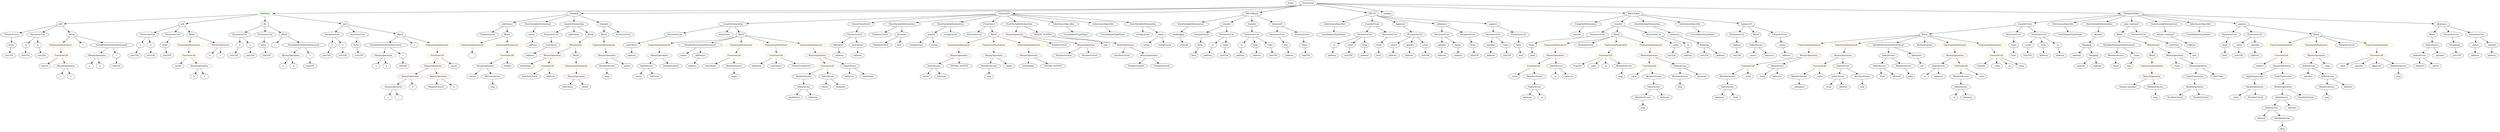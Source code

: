 strict digraph {
	graph [bb="0,0,14556,900"];
	node [label="\N"];
	Enter	[height=0.5,
		pos="7432.5,882",
		width=0.83628];
	Identifier_balances_8	[color=black,
		height=0.5,
		label=balances,
		pos="9998.5,234",
		width=1.1828];
	TupleExpression_Unnamed	[color=black,
		height=0.5,
		label=TupleExpression,
		pos="12742,378",
		width=2.0422];
	BinaryOperation_Unnamed_21	[color=brown,
		height=0.5,
		label=BinaryOperation,
		pos="12742,306",
		width=1.9867];
	TupleExpression_Unnamed -> BinaryOperation_Unnamed_21	[pos="e,12742,324.1 12742,359.7 12742,352.41 12742,343.73 12742,335.54"];
	UsingForDeclaration_Unnamed	[color=black,
		height=0.5,
		label=UsingForDeclaration,
		pos="9149.5,738",
		width=2.4303];
	ElementaryTypeName_uint256_8	[color=black,
		height=0.5,
		label=uint256,
		pos="9096.5,666",
		width=1.0442];
	UsingForDeclaration_Unnamed -> ElementaryTypeName_uint256_8	[pos="e,9108.9,683.31 9136.7,720.05 9130.4,711.77 9122.8,701.62 9115.8,692.42"];
	ExpressionStatement_Unnamed_20	[color=orange,
		height=0.5,
		label=ExpressionStatement,
		pos="5524.5,594",
		width=2.458];
	BinaryOperation_Unnamed_33	[color=brown,
		height=0.5,
		label=BinaryOperation,
		pos="5521.5,522",
		width=1.9867];
	ExpressionStatement_Unnamed_20 -> BinaryOperation_Unnamed_33	[pos="e,5522.3,540.1 5523.8,575.7 5523.5,568.41 5523.1,559.73 5522.8,551.54"];
	VariableDeclaration_balances	[color=black,
		height=0.5,
		label=balances,
		pos="9666.5,666",
		width=1.1828];
	Mapping_Unnamed	[color=black,
		height=0.5,
		label=Mapping,
		pos="9832.5,594",
		width=1.2105];
	VariableDeclaration_balances -> Mapping_Unnamed	[pos="e,9802.7,607.58 9695.8,652.65 9722.6,641.36 9762.5,624.55 9792.2,612"];
	NumberLiteral_Unnamed	[color=black,
		height=0.5,
		label=NumberLiteral,
		pos="3085.5,378",
		width=1.765];
	Identifier_balances_3	[color=black,
		height=0.5,
		label=balances,
		pos="8797.5,234",
		width=1.1828];
	VariableDeclarationStatement_Unnamed	[color=black,
		height=0.5,
		label=VariableDeclarationStatement,
		pos="2260.5,594",
		width=3.3174];
	BinaryOperation_Unnamed_6	[color=brown,
		height=0.5,
		label=BinaryOperation,
		pos="2248.5,522",
		width=1.9867];
	VariableDeclarationStatement_Unnamed -> BinaryOperation_Unnamed_6	[pos="e,2251.5,540.1 2257.6,575.7 2256.3,568.32 2254.8,559.52 2253.4,551.25"];
	VariableDeclaration_c	[color=black,
		height=0.5,
		label=c,
		pos="2365.5,522",
		width=0.75];
	VariableDeclarationStatement_Unnamed -> VariableDeclaration_c	[pos="e,2346.9,535.4 2286,576.05 2301.5,565.67 2321.5,552.36 2337.5,541.67"];
	FunctionDefinition_transfer_1	[color=black,
		height=0.5,
		label=transfer,
		pos="9335.5,738",
		width=1.0719];
	ParameterList_Unnamed_13	[color=black,
		height=0.5,
		label=ParameterList,
		pos="9213.5,666",
		width=1.7095];
	FunctionDefinition_transfer_1 -> ParameterList_Unnamed_13	[pos="e,9240.7,682.58 9311.7,723.34 9294.4,713.38 9270.5,699.69 9250.7,688.3"];
	Block_Unnamed	[color=black,
		height=0.5,
		label=Block,
		pos="9325.5,666",
		width=0.90558];
	FunctionDefinition_transfer_1 -> Block_Unnamed	[pos="e,9328,684.1 9333.1,719.7 9332,712.32 9330.8,703.52 9329.6,695.25"];
	ParameterList_Unnamed_12	[color=black,
		height=0.5,
		label=ParameterList,
		pos="9544.5,666",
		width=1.7095];
	FunctionDefinition_transfer_1 -> ParameterList_Unnamed_12	[pos="e,9505,680.24 9366.4,726.67 9400,715.41 9454.3,697.21 9494.2,683.87"];
	ParameterList_Unnamed_11	[color=black,
		height=0.5,
		label=ParameterList,
		pos="8134.5,666",
		width=1.7095];
	VariableDeclaration_owner	[color=black,
		height=0.5,
		label=owner,
		pos="8027.5,594",
		width=0.93331];
	ParameterList_Unnamed_11 -> VariableDeclaration_owner	[pos="e,8048.1,608.47 8110.3,649.12 8094.6,638.87 8074.1,625.46 8057.4,614.55"];
	VariableDeclaration_spender	[color=black,
		height=0.5,
		label=spender,
		pos="8123.5,594",
		width=1.1135];
	ParameterList_Unnamed_11 -> VariableDeclaration_spender	[pos="e,8126.2,612.1 8131.8,647.7 8130.7,640.32 8129.3,631.52 8128,623.25"];
	VariableDeclaration_value_1	[color=black,
		height=0.5,
		label=value,
		pos="8213.5,594",
		width=0.82242];
	ParameterList_Unnamed_11 -> VariableDeclaration_value_1	[pos="e,8197.4,609.34 8153.3,648.41 8164,638.94 8177.5,626.95 8189,616.74"];
	FunctionCall_Unnamed_16	[color=orange,
		height=0.5,
		label=FunctionCall,
		pos="4499.5,522",
		width=1.6125];
	Identifier_oldOwner	[color=black,
		height=0.5,
		label=oldOwner,
		pos="4404.5,450",
		width=1.3214];
	FunctionCall_Unnamed_16 -> Identifier_oldOwner	[pos="e,4425.7,466.58 4478,505.12 4465.3,495.74 4449,483.73 4435,473.41"];
	Identifier_newOwner_5	[color=black,
		height=0.5,
		label=newOwner,
		pos="4520.5,450",
		width=1.4046];
	FunctionCall_Unnamed_16 -> Identifier_newOwner_5	[pos="e,4515.4,468.1 4504.7,503.7 4507,496.24 4509.6,487.32 4512.2,478.97"];
	Identifier_OwnerTransfered	[color=black,
		height=0.5,
		label=OwnerTransfered,
		pos="4665.5,450",
		width=2.1115];
	FunctionCall_Unnamed_16 -> Identifier_OwnerTransfered	[pos="e,4629.5,466.19 4532.7,507 4557.5,496.58 4591.5,482.21 4619,470.63"];
	ParameterList_Unnamed	[color=black,
		height=0.5,
		label=ParameterList,
		pos="7355.5,666",
		width=1.7095];
	Parameter_who	[color=black,
		height=0.5,
		label=who,
		pos="7421.5,594",
		width=0.75];
	ParameterList_Unnamed -> Parameter_who	[pos="e,7407.8,609.57 7371.2,648.41 7379.8,639.28 7390.6,627.81 7400,617.85"];
	UserDefinedTypeName_Unnamed_5	[color=black,
		height=0.5,
		label=UserDefinedTypeName,
		pos="6426.5,666",
		width=2.7214];
	Parameter_None_5	[color=black,
		height=0.5,
		label=None,
		pos="8841.5,594",
		width=0.85014];
	ParameterList_Unnamed_13 -> Parameter_None_5	[pos="e,8864.9,606.13 9168.5,653.35 9160.2,651.41 9151.7,649.54 9143.5,648 9028.1,626.1 8994.8,643.26 8881.5,612 8879.6,611.45 8877.5,\
610.83 8875.5,610.15"];
	IfStatement_Unnamed	[color=orange,
		height=0.5,
		label=IfStatement,
		pos="3353.5,594",
		width=1.4739];
	BinaryOperation_Unnamed_4	[color=brown,
		height=0.5,
		label=BinaryOperation,
		pos="3213.5,522",
		width=1.9867];
	IfStatement_Unnamed -> BinaryOperation_Unnamed_4	[pos="e,3244.5,538.46 3324.5,578.5 3304.3,568.4 3277.1,554.79 3254.7,543.58"];
	Block_Unnamed_5	[color=black,
		height=0.5,
		label=Block,
		pos="3353.5,522",
		width=0.90558];
	IfStatement_Unnamed -> Block_Unnamed_5	[pos="e,3353.5,540.1 3353.5,575.7 3353.5,568.41 3353.5,559.73 3353.5,551.54"];
	Identifier_owner_6	[color=black,
		height=0.5,
		label=owner,
		pos="4803.5,306",
		width=0.93331];
	Identifier_balances_10	[color=black,
		height=0.5,
		label=balances,
		pos="4948.5,378",
		width=1.1828];
	ParameterList_Unnamed_36	[color=black,
		height=0.5,
		label=ParameterList,
		pos="4929.5,666",
		width=1.7095];
	VariableDeclaration_oldOwner_1	[color=black,
		height=0.5,
		label=oldOwner,
		pos="4827.5,594",
		width=1.3214];
	ParameterList_Unnamed_36 -> VariableDeclaration_oldOwner_1	[pos="e,4849.8,610.26 4906.1,648.94 4892.1,639.31 4874.1,626.95 4858.9,616.49"];
	VariableDeclaration_newOwner	[color=black,
		height=0.5,
		label=newOwner,
		pos="4943.5,594",
		width=1.4046];
	ParameterList_Unnamed_36 -> VariableDeclaration_newOwner	[pos="e,4940.1,612.1 4933,647.7 4934.5,640.32 4936.2,631.52 4937.9,623.25"];
	VariableDeclaration_to	[color=black,
		height=0.5,
		label=to,
		pos="7154.5,594",
		width=0.75];
	ElementaryTypeName_address_3	[color=black,
		height=0.5,
		label=address,
		pos="7148.5,522",
		width=1.0996];
	VariableDeclaration_to -> ElementaryTypeName_address_3	[pos="e,7150,540.1 7153.1,575.7 7152.4,568.41 7151.7,559.73 7151,551.54"];
	ElementaryTypeName_address_27	[color=black,
		height=0.5,
		label=address,
		pos="4836.5,522",
		width=1.0996];
	VariableDeclaration_oldOwner_1 -> ElementaryTypeName_address_27	[pos="e,4834.3,540.1 4829.8,575.7 4830.7,568.32 4831.8,559.52 4832.9,551.25"];
	Parameter_to	[color=black,
		height=0.5,
		label=to,
		pos="6991.5,594",
		width=0.75];
	ElementaryTypeName_address_1	[color=black,
		height=0.5,
		label=address,
		pos="6958.5,522",
		width=1.0996];
	Parameter_to -> ElementaryTypeName_address_1	[pos="e,6966.5,539.96 6983.7,576.41 6980,568.59 6975.5,559.06 6971.4,550.23"];
	FunctionDefinition_transferOwnership_1	[color=black,
		height=0.5,
		label=transferOwnership,
		pos="4232.5,738",
		width=2.1947];
	ParameterList_Unnamed_35	[color=black,
		height=0.5,
		label=ParameterList,
		pos="3910.5,666",
		width=1.7095];
	FunctionDefinition_transferOwnership_1 -> ParameterList_Unnamed_35	[pos="e,3959,677.54 4176.8,724.89 4119.1,712.33 4029.1,692.78 3970,679.93"];
	ModifierInvocation_onlyOwner_1	[color=black,
		height=0.5,
		label=onlyOwner,
		pos="4181.5,666",
		width=1.4323];
	FunctionDefinition_transferOwnership_1 -> ModifierInvocation_onlyOwner_1	[pos="e,4193.8,683.79 4220.2,720.05 4214.2,711.89 4207,701.91 4200.4,692.82"];
	Block_Unnamed_16	[color=black,
		height=0.5,
		label=Block,
		pos="4283.5,666",
		width=0.90558];
	FunctionDefinition_transferOwnership_1 -> Block_Unnamed_16	[pos="e,4272,682.83 4244.9,720.05 4251,711.65 4258.5,701.32 4265.3,692.02"];
	NumberLiteral_Unnamed_11	[color=black,
		height=0.5,
		label=NumberLiteral,
		pos="6084.5,594",
		width=1.765];
	FunctionDefinition_transferFrom_1	[color=black,
		height=0.5,
		label=transferFrom,
		pos="11790,738",
		width=1.6402];
	Block_Unnamed_10	[color=black,
		height=0.5,
		label=Block,
		pos="11216,666",
		width=0.90558];
	FunctionDefinition_transferFrom_1 -> Block_Unnamed_10	[pos="e,11247,670.85 11735,730.38 11622,716.53 11361,684.75 11258,672.21"];
	ParameterList_Unnamed_28	[color=black,
		height=0.5,
		label=ParameterList,
		pos="11719,666",
		width=1.7095];
	FunctionDefinition_transferFrom_1 -> ParameterList_Unnamed_28	[pos="e,11735,683.47 11773,720.41 11764,711.78 11753,701.06 11743,691.5"];
	ParameterList_Unnamed_27	[color=black,
		height=0.5,
		label=ParameterList,
		pos="11860,666",
		width=1.7095];
	FunctionDefinition_transferFrom_1 -> ParameterList_Unnamed_27	[pos="e,11843,683.47 11806,720.41 11815,711.78 11825,701.06 11835,691.5"];
	MemberAccess_Unnamed_11	[color=black,
		height=0.5,
		label=MemberAccess,
		pos="10478,378",
		width=1.9174];
	Identifier__allowance	[color=black,
		height=0.5,
		label=_allowance,
		pos="10478,306",
		width=1.4462];
	MemberAccess_Unnamed_11 -> Identifier__allowance	[pos="e,10478,324.1 10478,359.7 10478,352.41 10478,343.73 10478,335.54"];
	MemberAccess_Unnamed_15	[color=black,
		height=0.5,
		label=MemberAccess,
		pos="13521,306",
		width=1.9174];
	Identifier_msg_9	[color=black,
		height=0.5,
		label=msg,
		pos="13521,234",
		width=0.75];
	MemberAccess_Unnamed_15 -> Identifier_msg_9	[pos="e,13521,252.1 13521,287.7 13521,280.41 13521,271.73 13521,263.54"];
	Identifier_newOwner	[color=black,
		height=0.5,
		label=newOwner,
		pos="3061.5,450",
		width=1.4046];
	ParameterList_Unnamed_3	[color=black,
		height=0.5,
		label=ParameterList,
		pos="6932.5,666",
		width=1.7095];
	Parameter_None_1	[color=black,
		height=0.5,
		label=None,
		pos="6908.5,594",
		width=0.85014];
	ParameterList_Unnamed_3 -> Parameter_None_1	[pos="e,6914.4,612.1 6926.6,647.7 6924.1,640.24 6921,631.32 6918.1,622.97"];
	VariableDeclaration_totalSupply	[color=black,
		height=0.5,
		label=totalSupply,
		pos="6799.5,666",
		width=1.4739];
	ElementaryTypeName_uint256	[color=black,
		height=0.5,
		label=uint256,
		pos="6808.5,594",
		width=1.0442];
	VariableDeclaration_totalSupply -> ElementaryTypeName_uint256	[pos="e,6806.3,612.1 6801.8,647.7 6802.7,640.32 6803.8,631.52 6804.9,623.25"];
	Identifier__value_1	[color=black,
		height=0.5,
		label=_value,
		pos="8719.5,378",
		width=0.96103];
	Parameter_startTime	[color=black,
		height=0.5,
		label=startTime,
		pos="12653,594",
		width=1.266];
	ElementaryTypeName_uint	[color=black,
		height=0.5,
		label=uint,
		pos="12782,522",
		width=0.75];
	Parameter_startTime -> ElementaryTypeName_uint	[pos="e,12761,534.15 12679,578.83 12700,567.45 12729,551.45 12751,539.49"];
	ElementaryTypeName_string	[color=black,
		height=0.5,
		label=string,
		pos="6595.5,594",
		width=0.864];
	Identifier_msg_10	[color=black,
		height=0.5,
		label=msg,
		pos="13948,378",
		width=0.75];
	ExpressionStatement_Unnamed_1	[color=orange,
		height=0.5,
		label=ExpressionStatement,
		pos="8978.5,594",
		width=2.458];
	BinaryOperation_Unnamed_1	[color=brown,
		height=0.5,
		label=BinaryOperation,
		pos="8971.5,522",
		width=1.9867];
	ExpressionStatement_Unnamed_1 -> BinaryOperation_Unnamed_1	[pos="e,8973.3,540.1 8976.8,575.7 8976.1,568.41 8975.2,559.73 8974.4,551.54"];
	ElementaryTypeName_uint256_6	[color=black,
		height=0.5,
		label=uint256,
		pos="8691.5,522",
		width=1.0442];
	Identifier__value_5	[color=black,
		height=0.5,
		label=_value,
		pos="10600,378",
		width=0.96103];
	ExpressionStatement_Unnamed_11	[color=orange,
		height=0.5,
		label=ExpressionStatement,
		pos="10459,594",
		width=2.458];
	BinaryOperation_Unnamed_17	[color=brown,
		height=0.5,
		label=BinaryOperation,
		pos="10445,522",
		width=1.9867];
	ExpressionStatement_Unnamed_11 -> BinaryOperation_Unnamed_17	[pos="e,10448,540.1 10455,575.7 10454,568.32 10452,559.52 10450,551.25"];
	IndexAccess_Unnamed_19	[color=black,
		height=0.5,
		label=IndexAccess,
		pos="5360.5,450",
		width=1.6402];
	Identifier_owner_4	[color=black,
		height=0.5,
		label=owner,
		pos="5313.5,378",
		width=0.93331];
	IndexAccess_Unnamed_19 -> Identifier_owner_4	[pos="e,5324.5,395.31 5349.2,432.05 5343.7,423.85 5336.9,413.83 5330.8,404.71"];
	Identifier_balances_9	[color=black,
		height=0.5,
		label=balances,
		pos="5407.5,378",
		width=1.1828];
	IndexAccess_Unnamed_19 -> Identifier_balances_9	[pos="e,5396.3,395.79 5371.9,432.05 5377.3,423.97 5384,414.12 5390,405.11"];
	Block_Unnamed_10 -> ExpressionStatement_Unnamed_11	[pos="e,10538,602.32 11183,662.04 11075,652 10718,619.01 10549,603.37"];
	ExpressionStatement_Unnamed_12	[color=orange,
		height=0.5,
		label=ExpressionStatement,
		pos="10777,594",
		width=2.458];
	Block_Unnamed_10 -> ExpressionStatement_Unnamed_12	[pos="e,10844,605.82 11184,660.02 11116,649.21 10954,623.28 10856,607.63"];
	VariableDeclarationStatement_Unnamed_3	[color=black,
		height=0.5,
		label=VariableDeclarationStatement,
		pos="11015,594",
		width=3.3174];
	Block_Unnamed_10 -> VariableDeclarationStatement_Unnamed_3	[pos="e,11060,610.98 11188,655.56 11158,645.12 11109,628.01 11071,614.64"];
	BooleanLiteral_Unnamed_1	[color=black,
		height=0.5,
		label=BooleanLiteral,
		pos="11216,594",
		width=1.7788];
	Block_Unnamed_10 -> BooleanLiteral_Unnamed_1	[pos="e,11216,612.1 11216,647.7 11216,640.41 11216,631.73 11216,623.54"];
	ExpressionStatement_Unnamed_10	[color=orange,
		height=0.5,
		label=ExpressionStatement,
		pos="11387,594",
		width=2.458];
	Block_Unnamed_10 -> ExpressionStatement_Unnamed_10	[pos="e,11348,610.62 11241,654.52 11267,644.07 11307,627.76 11338,614.85"];
	ExpressionStatement_Unnamed_13	[color=orange,
		height=0.5,
		label=ExpressionStatement,
		pos="11582,594",
		width=2.458];
	Block_Unnamed_10 -> ExpressionStatement_Unnamed_13	[pos="e,11519,607.01 11246,659.15 11303,648.23 11428,624.46 11508,609.12"];
	ElementaryTypeName_address_13	[color=black,
		height=0.5,
		label=address,
		pos="10316,522",
		width=1.0996];
	BinaryOperation_Unnamed_30	[color=brown,
		height=0.5,
		label=BinaryOperation,
		pos="6237.5,594",
		width=1.9867];
	NumberLiteral_Unnamed_13	[color=black,
		height=0.5,
		label=NumberLiteral,
		pos="6114.5,522",
		width=1.765];
	BinaryOperation_Unnamed_30 -> NumberLiteral_Unnamed_13	[pos="e,6141.9,538.58 6209.6,577.12 6192.5,567.38 6170.4,554.8 6151.8,544.22"];
	NumberLiteral_Unnamed_12	[color=black,
		height=0.5,
		label=NumberLiteral,
		pos="6259.5,522",
		width=1.765];
	BinaryOperation_Unnamed_30 -> NumberLiteral_Unnamed_12	[pos="e,6254.2,540.1 6243,575.7 6245.3,568.24 6248.1,559.32 6250.8,550.97"];
	ElementaryTypeName_address	[color=black,
		height=0.5,
		label=address,
		pos="7435.5,522",
		width=1.0996];
	MemberAccess_Unnamed_17	[color=black,
		height=0.5,
		label=MemberAccess,
		pos="5692.5,450",
		width=1.9174];
	Identifier_msg_11	[color=black,
		height=0.5,
		label=msg,
		pos="5692.5,378",
		width=0.75];
	MemberAccess_Unnamed_17 -> Identifier_msg_11	[pos="e,5692.5,396.1 5692.5,431.7 5692.5,424.41 5692.5,415.73 5692.5,407.54"];
	Identifier__to	[color=black,
		height=0.5,
		label=_to,
		pos="8961.5,378",
		width=0.75];
	ElementaryTypeName_bool_5	[color=black,
		height=0.5,
		label=bool,
		pos="12936,522",
		width=0.76697];
	ParameterList_Unnamed_4	[color=black,
		height=0.5,
		label=ParameterList,
		pos="7214.5,666",
		width=1.7095];
	ParameterList_Unnamed_4 -> VariableDeclaration_to	[pos="e,7167.3,609.89 7200,648.05 7192.4,639.13 7182.9,628.06 7174.5,618.33"];
	VariableDeclaration_from	[color=black,
		height=0.5,
		label=from,
		pos="7239.5,594",
		width=0.7947];
	ParameterList_Unnamed_4 -> VariableDeclaration_from	[pos="e,7233.6,611.62 7220.7,647.7 7223.5,640.04 7226.7,630.85 7229.8,622.3"];
	VariableDeclaration_value	[color=black,
		height=0.5,
		label=value,
		pos="7331.5,594",
		width=0.82242];
	ParameterList_Unnamed_4 -> VariableDeclaration_value	[pos="e,7310.8,607.4 7240.8,649.29 7258.6,638.61 7282.3,624.45 7301,613.26"];
	Identifier_a_6	[color=black,
		height=0.5,
		label=a,
		pos="504.54,450",
		width=0.75];
	ElementaryTypeName_uint_1	[color=black,
		height=0.5,
		label=uint,
		pos="12396,450",
		width=0.75];
	StateVariableDeclaration_Unnamed_1	[color=black,
		height=0.5,
		label=StateVariableDeclaration,
		pos="9500.5,738",
		width=2.8184];
	StateVariableDeclaration_Unnamed_1 -> VariableDeclaration_balances	[pos="e,9637.2,679.39 9538.6,720.94 9565,709.84 9599.9,695.09 9626.6,683.83"];
	FunctionCall_Unnamed_4	[color=orange,
		height=0.5,
		label=FunctionCall,
		pos="3188.5,450",
		width=1.6125];
	FunctionCall_Unnamed_4 -> NumberLiteral_Unnamed	[pos="e,3109.2,395.06 3165.2,433.12 3151.3,423.7 3133.5,411.61 3118.3,401.25"];
	ElementaryTypeName_address_16	[color=black,
		height=0.5,
		label=address,
		pos="3206.5,378",
		width=1.0996];
	FunctionCall_Unnamed_4 -> ElementaryTypeName_address_16	[pos="e,3202.1,396.1 3193,431.7 3194.9,424.32 3197.2,415.52 3199.3,407.25"];
	Identifier_totalSupply	[color=black,
		height=0.5,
		label=totalSupply,
		pos="5918.5,450",
		width=1.4739];
	ParameterList_Unnamed_18	[color=black,
		height=0.5,
		label=ParameterList,
		pos="3201.5,666",
		width=1.7095];
	Parameter_newOwner	[color=black,
		height=0.5,
		label=newOwner,
		pos="3201.5,594",
		width=1.4046];
	ParameterList_Unnamed_18 -> Parameter_newOwner	[pos="e,3201.5,612.1 3201.5,647.7 3201.5,640.41 3201.5,631.73 3201.5,623.54"];
	Identifier__to_3	[color=black,
		height=0.5,
		label=_to,
		pos="11243,378",
		width=0.75];
	ElementaryTypeName_address_9	[color=black,
		height=0.5,
		label=address,
		pos="8022.5,522",
		width=1.0996];
	VariableDeclaration_owner -> ElementaryTypeName_address_9	[pos="e,8023.8,540.1 8026.3,575.7 8025.8,568.41 8025.2,559.73 8024.6,551.54"];
	BinaryOperation_Unnamed_11	[color=brown,
		height=0.5,
		label=BinaryOperation,
		pos="1704.5,522",
		width=1.9867];
	Identifier_a_3	[color=black,
		height=0.5,
		label=a,
		pos="1649.5,450",
		width=0.75];
	BinaryOperation_Unnamed_11 -> Identifier_a_3	[pos="e,1661.6,466.36 1691.2,504.05 1684.5,495.44 1676.1,484.81 1668.7,475.33"];
	Identifier_b_2	[color=black,
		height=0.5,
		label=b,
		pos="1721.5,450",
		width=0.75];
	BinaryOperation_Unnamed_11 -> Identifier_b_2	[pos="e,1717.4,468.1 1708.7,503.7 1710.5,496.32 1712.7,487.52 1714.7,479.25"];
	IndexAccess_Unnamed_18	[color=black,
		height=0.5,
		label=IndexAccess,
		pos="14074,522",
		width=1.6402];
	Identifier_allowed_4	[color=black,
		height=0.5,
		label=allowed,
		pos="14074,450",
		width=1.0858];
	IndexAccess_Unnamed_18 -> Identifier_allowed_4	[pos="e,14074,468.1 14074,503.7 14074,496.41 14074,487.73 14074,479.54"];
	Identifier__owner_1	[color=black,
		height=0.5,
		label=_owner,
		pos="14170,450",
		width=1.0719];
	IndexAccess_Unnamed_18 -> Identifier__owner_1	[pos="e,14149,465.63 14095,505.12 14109,495.39 14126,482.82 14140,472.24"];
	BinaryOperation_Unnamed_9	[color=brown,
		height=0.5,
		label=BinaryOperation,
		pos="2442.5,378",
		width=1.9867];
	BinaryOperation_Unnamed_10	[color=brown,
		height=0.5,
		label=BinaryOperation,
		pos="2338.5,306",
		width=1.9867];
	BinaryOperation_Unnamed_9 -> BinaryOperation_Unnamed_10	[pos="e,2362.9,323.39 2418.4,360.76 2404.7,351.55 2387.4,339.88 2372.4,329.77"];
	Identifier_b_1	[color=black,
		height=0.5,
		label=b,
		pos="2455.5,306",
		width=0.75];
	BinaryOperation_Unnamed_9 -> Identifier_b_1	[pos="e,2452.4,324.1 2445.8,359.7 2447.1,352.32 2448.8,343.52 2450.3,335.25"];
	StateVariableDeclaration_Unnamed	[color=black,
		height=0.5,
		label=StateVariableDeclaration,
		pos="6866.5,738",
		width=2.8184];
	StateVariableDeclaration_Unnamed -> VariableDeclaration_totalSupply	[pos="e,6815.2,683.31 6850.3,720.05 6842.1,711.5 6832.1,700.97 6823,691.56"];
	BinaryOperation_Unnamed_14	[color=brown,
		height=0.5,
		label=BinaryOperation,
		pos="553.54,522",
		width=1.9867];
	BinaryOperation_Unnamed_14 -> Identifier_a_6	[pos="e,515.62,466.83 541.68,504.05 535.8,495.65 528.57,485.32 522.06,476.02"];
	Identifier_b_5	[color=black,
		height=0.5,
		label=b,
		pos="576.54,450",
		width=0.75];
	BinaryOperation_Unnamed_14 -> Identifier_b_5	[pos="e,570.92,468.1 559.23,503.7 561.68,496.24 564.61,487.32 567.35,478.97"];
	Identifier_a	[color=black,
		height=0.5,
		label=a,
		pos="2193.5,450",
		width=0.75];
	BinaryOperation_Unnamed_6 -> Identifier_a	[pos="e,2205.6,466.36 2235.2,504.05 2228.5,495.44 2220.1,484.81 2212.7,475.33"];
	Identifier_b	[color=black,
		height=0.5,
		label=b,
		pos="2265.5,450",
		width=0.75];
	BinaryOperation_Unnamed_6 -> Identifier_b	[pos="e,2261.4,468.1 2252.7,503.7 2254.5,496.32 2256.7,487.52 2258.7,479.25"];
	BinaryOperation_Unnamed_18	[color=brown,
		height=0.5,
		label=BinaryOperation,
		pos="10763,522",
		width=1.9867];
	ExpressionStatement_Unnamed_12 -> BinaryOperation_Unnamed_18	[pos="e,10766,540.1 10773,575.7 10772,568.32 10770,559.52 10768,551.25"];
	FunctionCall_Unnamed_1	[color=orange,
		height=0.5,
		label=FunctionCall,
		pos="8836.5,450",
		width=1.6125];
	FunctionCall_Unnamed_1 -> Identifier__value_1	[pos="e,8741.5,392.14 8810.6,433.46 8793.1,423 8769.9,409.12 8751.3,398"];
	MemberAccess_Unnamed_3	[color=black,
		height=0.5,
		label=MemberAccess,
		pos="8841.5,378",
		width=1.9174];
	FunctionCall_Unnamed_1 -> MemberAccess_Unnamed_3	[pos="e,8840.3,396.1 8837.8,431.7 8838.3,424.41 8838.9,415.73 8839.5,407.54"];
	Identifier_c_2	[color=black,
		height=0.5,
		label=c,
		pos="1616.5,594",
		width=0.75];
	Identifier_require_1	[color=black,
		height=0.5,
		label=require,
		pos="13134,450",
		width=1.0026];
	BinaryOperation_Unnamed_2	[color=brown,
		height=0.5,
		label=BinaryOperation,
		pos="3529.5,522",
		width=1.9867];
	MemberAccess_Unnamed_5	[color=black,
		height=0.5,
		label=MemberAccess,
		pos="3529.5,450",
		width=1.9174];
	BinaryOperation_Unnamed_2 -> MemberAccess_Unnamed_5	[pos="e,3529.5,468.1 3529.5,503.7 3529.5,496.41 3529.5,487.73 3529.5,479.54"];
	Identifier_owner	[color=black,
		height=0.5,
		label=owner,
		pos="3650.5,450",
		width=0.93331];
	BinaryOperation_Unnamed_2 -> Identifier_owner	[pos="e,3628.2,463.94 3557.3,504.94 3575.5,494.4 3599.4,480.59 3618.4,469.57"];
	Identifier_newOwner_1	[color=black,
		height=0.5,
		label=newOwner,
		pos="3302.5,306",
		width=1.4046];
	ElementaryTypeName_bool_1	[color=black,
		height=0.5,
		label=bool,
		pos="7937.5,522",
		width=0.76697];
	Identifier_b_3	[color=black,
		height=0.5,
		label=b,
		pos="1122.5,378",
		width=0.75];
	ElementaryTypeName_address_12	[color=black,
		height=0.5,
		label=address,
		pos="9737.5,522",
		width=1.0996];
	Parameter_to_1	[color=black,
		height=0.5,
		label=to,
		pos="7673.5,594",
		width=0.75];
	ElementaryTypeName_address_7	[color=black,
		height=0.5,
		label=address,
		pos="7662.5,522",
		width=1.0996];
	Parameter_to_1 -> ElementaryTypeName_address_7	[pos="e,7665.2,540.1 7670.8,575.7 7669.7,568.32 7668.3,559.52 7667,551.25"];
	Identifier_assert_1	[color=black,
		height=0.5,
		label=assert,
		pos="1036.5,450",
		width=0.89172];
	ElementaryTypeName_uint256_15	[color=black,
		height=0.5,
		label=uint256,
		pos="2365.5,450",
		width=1.0442];
	VariableDeclaration_c -> ElementaryTypeName_uint256_15	[pos="e,2365.5,468.1 2365.5,503.7 2365.5,496.41 2365.5,487.73 2365.5,479.54"];
	IndexAccess_Unnamed_6	[color=black,
		height=0.5,
		label=IndexAccess,
		pos="10965,450",
		width=1.6402];
	Identifier__from	[color=black,
		height=0.5,
		label=_from,
		pos="10979,378",
		width=0.93331];
	IndexAccess_Unnamed_6 -> Identifier__from	[pos="e,10975,396.1 10968,431.7 10969,424.32 10971,415.52 10973,407.25"];
	Identifier_allowed	[color=black,
		height=0.5,
		label=allowed,
		pos="11070,378",
		width=1.0858];
	IndexAccess_Unnamed_6 -> Identifier_allowed	[pos="e,11048,393.39 10988,433.12 11003,423.23 11022,410.4 11038,399.72"];
	ParameterList_Unnamed_7	[color=black,
		height=0.5,
		label=ParameterList,
		pos="7852.5,666",
		width=1.7095];
	ParameterList_Unnamed_7 -> Parameter_to_1	[pos="e,7696.5,603.98 7816.7,651 7784.7,638.48 7738.1,620.25 7706.9,608.03"];
	Parameter_value_1	[color=black,
		height=0.5,
		label=value,
		pos="7767.5,594",
		width=0.82242];
	ParameterList_Unnamed_7 -> Parameter_value_1	[pos="e,7784.6,609.02 7832.8,648.76 7821.1,639.08 7806,626.67 7793.3,616.22"];
	Parameter_from	[color=black,
		height=0.5,
		label=from,
		pos="7852.5,594",
		width=0.7947];
	ParameterList_Unnamed_7 -> Parameter_from	[pos="e,7852.5,612.1 7852.5,647.7 7852.5,640.41 7852.5,631.73 7852.5,623.54"];
	InheritanceSpecifier_Unnamed_1	[color=black,
		height=0.5,
		label=InheritanceSpecifier,
		pos="9744.5,738",
		width=2.3333];
	UserDefinedTypeName_Unnamed_1	[color=black,
		height=0.5,
		label=UserDefinedTypeName,
		pos="9825.5,666",
		width=2.7214];
	InheritanceSpecifier_Unnamed_1 -> UserDefinedTypeName_Unnamed_1	[pos="e,9805.8,684.03 9764.2,720.05 9774.1,711.43 9786.4,700.8 9797.4,691.32"];
	NumberLiteral_Unnamed_1	[color=black,
		height=0.5,
		label=NumberLiteral,
		pos="2590.5,306",
		width=1.765];
	IndexAccess_Unnamed_5	[color=black,
		height=0.5,
		label=IndexAccess,
		pos="11015,522",
		width=1.6402];
	VariableDeclarationStatement_Unnamed_3 -> IndexAccess_Unnamed_5	[pos="e,11015,540.1 11015,575.7 11015,568.41 11015,559.73 11015,551.54"];
	VariableDeclaration__allowance	[color=black,
		height=0.5,
		label=_allowance,
		pos="11195,522",
		width=1.4462];
	VariableDeclarationStatement_Unnamed_3 -> VariableDeclaration__allowance	[pos="e,11161,536.1 11056,576.76 11084,565.81 11122,551.36 11150,540.21"];
	ParameterList_Unnamed_19	[color=black,
		height=0.5,
		label=ParameterList,
		pos="1951.5,666",
		width=1.7095];
	Parameter_b	[color=black,
		height=0.5,
		label=b,
		pos="1944.5,594",
		width=0.75];
	ParameterList_Unnamed_19 -> Parameter_b	[pos="e,1946.3,612.1 1949.8,647.7 1949.1,640.41 1948.2,631.73 1947.4,623.54"];
	Parameter_a	[color=black,
		height=0.5,
		label=a,
		pos="2016.5,594",
		width=0.75];
	ParameterList_Unnamed_19 -> Parameter_a	[pos="e,2003,609.57 1966.9,648.41 1975.4,639.28 1986.1,627.81 1995.3,617.85"];
	Identifier_winner_tmstmp7	[color=black,
		height=0.5,
		label=winner_tmstmp7,
		pos="12372,306",
		width=2.0145];
	Identifier__to_4	[color=black,
		height=0.5,
		label=_to,
		pos="11419,234",
		width=0.75];
	ElementaryTypeName_bool_3	[color=black,
		height=0.5,
		label=bool,
		pos="8847.5,522",
		width=0.76697];
	Parameter_None_5 -> ElementaryTypeName_bool_3	[pos="e,8846.1,540.1 8843,575.7 8843.7,568.41 8844.4,559.73 8845.1,551.54"];
	Identifier_a_2	[color=black,
		height=0.5,
		label=a,
		pos="2302.5,234",
		width=0.75];
	BinaryOperation_Unnamed_10 -> Identifier_a_2	[pos="e,2310.8,251.14 2329.6,287.7 2325.6,279.75 2320.6,270.16 2316.1,261.34"];
	Identifier_c	[color=black,
		height=0.5,
		label=c,
		pos="2374.5,234",
		width=0.75];
	BinaryOperation_Unnamed_10 -> Identifier_c	[pos="e,2366.2,251.14 2347.4,287.7 2351.5,279.75 2356.5,270.16 2361,261.34"];
	ElementaryTypeName_uint256_7	[color=black,
		height=0.5,
		label=uint256,
		pos="8214.5,522",
		width=1.0442];
	ModifierDefinition_onlyOwner	[color=black,
		height=0.5,
		label=onlyOwner,
		pos="2947.5,738",
		width=1.4323];
	ParameterList_Unnamed_17	[color=black,
		height=0.5,
		label=ParameterList,
		pos="2835.5,666",
		width=1.7095];
	ModifierDefinition_onlyOwner -> ParameterList_Unnamed_17	[pos="e,2860.6,682.64 2923.2,721.81 2907.8,712.13 2887.4,699.43 2870.3,688.7"];
	Block_Unnamed_3	[color=black,
		height=0.5,
		label=Block,
		pos="2947.5,666",
		width=0.90558];
	ModifierDefinition_onlyOwner -> Block_Unnamed_3	[pos="e,2947.5,684.1 2947.5,719.7 2947.5,712.41 2947.5,703.73 2947.5,695.54"];
	BinaryOperation_Unnamed	[color=brown,
		height=0.5,
		label=BinaryOperation,
		pos="9515.5,522",
		width=1.9867];
	FunctionCall_Unnamed	[color=orange,
		height=0.5,
		label=FunctionCall,
		pos="9524.5,450",
		width=1.6125];
	BinaryOperation_Unnamed -> FunctionCall_Unnamed	[pos="e,9522.3,468.1 9517.8,503.7 9518.7,496.32 9519.8,487.52 9520.9,479.25"];
	IndexAccess_Unnamed	[color=black,
		height=0.5,
		label=IndexAccess,
		pos="9709.5,450",
		width=1.6402];
	BinaryOperation_Unnamed -> IndexAccess_Unnamed	[pos="e,9672.5,464.37 9555.3,506.67 9586.1,495.53 9629.1,480.03 9661.8,468.22"];
	FunctionCall_Unnamed_5	[color=orange,
		height=0.5,
		label=FunctionCall,
		pos="2557.5,522",
		width=1.6125];
	BinaryOperation_Unnamed_7	[color=brown,
		height=0.5,
		label=BinaryOperation,
		pos="2530.5,450",
		width=1.9867];
	FunctionCall_Unnamed_5 -> BinaryOperation_Unnamed_7	[pos="e,2537.1,468.1 2550.9,503.7 2548,496.15 2544.5,487.12 2541.2,478.68"];
	Identifier_assert	[color=black,
		height=0.5,
		label=assert,
		pos="2652.5,450",
		width=0.89172];
	FunctionCall_Unnamed_5 -> Identifier_assert	[pos="e,2633.6,464.93 2579.1,505.12 2592.6,495.19 2610.1,482.3 2624.6,471.6"];
	ElementaryTypeName_uint256_16	[color=black,
		height=0.5,
		label=uint256,
		pos="1464.5,522",
		width=1.0442];
	Identifier__from_2	[color=black,
		height=0.5,
		label=_from,
		pos="10093,234",
		width=0.93331];
	MemberAccess_Unnamed_8	[color=black,
		height=0.5,
		label=MemberAccess,
		pos="11463,378",
		width=1.9174];
	IndexAccess_Unnamed_8	[color=black,
		height=0.5,
		label=IndexAccess,
		pos="11463,306",
		width=1.6402];
	MemberAccess_Unnamed_8 -> IndexAccess_Unnamed_8	[pos="e,11463,324.1 11463,359.7 11463,352.41 11463,343.73 11463,335.54"];
	ElementaryTypeName_address_28	[color=black,
		height=0.5,
		label=address,
		pos="4943.5,522",
		width=1.0996];
	VariableDeclaration_newOwner -> ElementaryTypeName_address_28	[pos="e,4943.5,540.1 4943.5,575.7 4943.5,568.41 4943.5,559.73 4943.5,551.54"];
	ContractDefinition_SafeMath	[color=green,
		height=0.5,
		label=SafeMath,
		pos="1540.5,810",
		width=1.2798];
	FunctionDefinition_add	[color=black,
		height=0.5,
		label=add,
		pos="343.54,738",
		width=0.75];
	ContractDefinition_SafeMath -> FunctionDefinition_add	[pos="e,370.69,740.59 1495.1,806.34 1303.1,795.11 560.1,751.66 382.05,741.25"];
	FunctionDefinition_sub	[color=black,
		height=0.5,
		label=sub,
		pos="1057.5,738",
		width=0.75];
	ContractDefinition_SafeMath -> FunctionDefinition_sub	[pos="e,1084,742.83 1497.7,802.79 1404.3,789.26 1183.8,757.3 1095.3,744.47"];
	FunctionDefinition_div	[color=black,
		height=0.5,
		label=div,
		pos="1540.5,738",
		width=0.75];
	ContractDefinition_SafeMath -> FunctionDefinition_div	[pos="e,1540.5,756.1 1540.5,791.7 1540.5,784.41 1540.5,775.73 1540.5,767.54"];
	FunctionDefinition_mul	[color=black,
		height=0.5,
		label=mul,
		pos="2021.5,738",
		width=0.75];
	ContractDefinition_SafeMath -> FunctionDefinition_mul	[pos="e,1995.2,742.83 1583.2,802.79 1676.2,789.26 1895.8,757.3 1983.9,744.47"];
	VariableDeclarationStatement_Unnamed_1	[color=black,
		height=0.5,
		label=VariableDeclarationStatement,
		pos="1780.5,594",
		width=3.3174];
	VariableDeclarationStatement_Unnamed_1 -> BinaryOperation_Unnamed_11	[pos="e,1722.8,539.79 1762.1,576.05 1752.8,567.46 1741.3,556.86 1731,547.4"];
	VariableDeclaration_c_1	[color=black,
		height=0.5,
		label=c,
		pos="1821.5,522",
		width=0.75];
	VariableDeclarationStatement_Unnamed_1 -> VariableDeclaration_c_1	[pos="e,1812.1,539.14 1790.7,575.7 1795.4,567.67 1801.1,557.95 1806.3,549.05"];
	BinaryOperation_Unnamed_31	[color=brown,
		height=0.5,
		label=BinaryOperation,
		pos="5719.5,522",
		width=1.9867];
	BinaryOperation_Unnamed_31 -> MemberAccess_Unnamed_17	[pos="e,5699.1,468.1 5712.9,503.7 5710,496.15 5706.5,487.12 5703.2,478.68"];
	Identifier_owner_3	[color=black,
		height=0.5,
		label=owner,
		pos="5813.5,450",
		width=0.93331];
	BinaryOperation_Unnamed_31 -> Identifier_owner_3	[pos="e,5794.6,465.11 5741.8,504.41 5754.9,494.69 5771.5,482.31 5785.4,471.93"];
	Identifier_msg_1	[color=black,
		height=0.5,
		label=msg,
		pos="9488.5,162",
		width=0.75];
	IndexAccess_Unnamed_1	[color=black,
		height=0.5,
		label=IndexAccess,
		pos="9553.5,306",
		width=1.6402];
	MemberAccess_Unnamed_2	[color=black,
		height=0.5,
		label=MemberAccess,
		pos="9488.5,234",
		width=1.9174];
	IndexAccess_Unnamed_1 -> MemberAccess_Unnamed_2	[pos="e,9504.3,251.96 9538.1,288.41 9530.3,279.99 9520.7,269.58 9511.9,260.2"];
	Identifier_balances_1	[color=black,
		height=0.5,
		label=balances,
		pos="9618.5,234",
		width=1.1828];
	IndexAccess_Unnamed_1 -> Identifier_balances_1	[pos="e,9603.7,250.99 9568.9,288.41 9577,279.74 9587,268.97 9595.9,259.38"];
	Identifier__from_1	[color=black,
		height=0.5,
		label=_from,
		pos="10254,378",
		width=0.93331];
	IndexAccess_Unnamed_10	[color=black,
		height=0.5,
		label=IndexAccess,
		pos="10046,306",
		width=1.6402];
	IndexAccess_Unnamed_10 -> Identifier_balances_8	[pos="e,10010,251.79 10034,288.05 10029,279.97 10022,270.12 10016,261.11"];
	IndexAccess_Unnamed_10 -> Identifier__from_2	[pos="e,10082,251.31 10057,288.05 10062,279.85 10069,269.83 10075,260.71"];
	StateVariableDeclaration_Unnamed_2	[color=black,
		height=0.5,
		label=StateVariableDeclaration,
		pos="3126.5,738",
		width=2.8184];
	VariableDeclaration_owner_1	[color=black,
		height=0.5,
		label=owner,
		pos="3088.5,666",
		width=0.93331];
	StateVariableDeclaration_Unnamed_2 -> VariableDeclaration_owner_1	[pos="e,3097.6,683.62 3117.1,719.7 3112.9,711.87 3107.8,702.44 3103.1,693.73"];
	IndexAccess_Unnamed_3	[color=black,
		height=0.5,
		label=IndexAccess,
		pos="8841.5,306",
		width=1.6402];
	IndexAccess_Unnamed_3 -> Identifier_balances_3	[pos="e,8808.1,251.79 8830.9,288.05 8825.9,280.06 8819.8,270.33 8814.1,261.4"];
	Identifier__to_1	[color=black,
		height=0.5,
		label=_to,
		pos="8885.5,234",
		width=0.75];
	IndexAccess_Unnamed_3 -> Identifier__to_1	[pos="e,8875.6,250.83 8852.2,288.05 8857.4,279.73 8863.8,269.54 8869.6,260.32"];
	VariableDeclarationStatement_Unnamed_4	[color=black,
		height=0.5,
		label=VariableDeclarationStatement,
		pos="12346,594",
		width=3.3174];
	MemberAccess_Unnamed_12	[color=black,
		height=0.5,
		label=MemberAccess,
		pos="12317,522",
		width=1.9174];
	VariableDeclarationStatement_Unnamed_4 -> MemberAccess_Unnamed_12	[pos="e,12324,540.1 12338,575.7 12335,568.15 12332,559.12 12328,550.68"];
	VariableDeclaration__vtime	[color=black,
		height=0.5,
		label=_vtime,
		pos="12440,522",
		width=0.98875];
	VariableDeclarationStatement_Unnamed_4 -> VariableDeclaration__vtime	[pos="e,12420,537.42 12368,576.05 12381,566.46 12397,554.36 12411,544.14"];
	Block_Unnamed_14	[color=black,
		height=0.5,
		label=Block,
		pos="14160,666",
		width=0.90558];
	IndexAccess_Unnamed_17	[color=black,
		height=0.5,
		label=IndexAccess,
		pos="14160,594",
		width=1.6402];
	Block_Unnamed_14 -> IndexAccess_Unnamed_17	[pos="e,14160,612.1 14160,647.7 14160,640.41 14160,631.73 14160,623.54"];
	BinaryOperation_Unnamed_5	[color=brown,
		height=0.5,
		label=BinaryOperation,
		pos="3353.5,378",
		width=1.9867];
	BinaryOperation_Unnamed_5 -> Identifier_newOwner_1	[pos="e,3314.8,323.79 3341.2,360.05 3335.2,351.89 3328,341.91 3321.4,332.82"];
	Identifier_owner_2	[color=black,
		height=0.5,
		label=owner,
		pos="3404.5,306",
		width=0.93331];
	BinaryOperation_Unnamed_5 -> Identifier_owner_2	[pos="e,3392.7,323.31 3365.9,360.05 3371.9,351.77 3379.3,341.62 3386,332.42"];
	FunctionCall_Unnamed_6	[color=orange,
		height=0.5,
		label=FunctionCall,
		pos="1097.5,522",
		width=1.6125];
	FunctionCall_Unnamed_6 -> Identifier_assert_1	[pos="e,1050.1,466.51 1083.1,504.41 1075.4,495.62 1065.9,484.66 1057.4,474.96"];
	BinaryOperation_Unnamed_12	[color=brown,
		height=0.5,
		label=BinaryOperation,
		pos="1158.5,450",
		width=1.9867];
	FunctionCall_Unnamed_6 -> BinaryOperation_Unnamed_12	[pos="e,1143.8,467.96 1112,504.41 1119.3,496.08 1128.2,485.8 1136.3,476.49"];
	Parameter__value_2	[color=black,
		height=0.5,
		label=_value,
		pos="13019,594",
		width=0.96103];
	ElementaryTypeName_uint256_29	[color=black,
		height=0.5,
		label=uint256,
		pos="13019,522",
		width=1.0442];
	Parameter__value_2 -> ElementaryTypeName_uint256_29	[pos="e,13019,540.1 13019,575.7 13019,568.41 13019,559.73 13019,551.54"];
	Identifier__spender_3	[color=black,
		height=0.5,
		label=_spender,
		pos="14196,522",
		width=1.2521];
	ParameterList_Unnamed_23	[color=black,
		height=0.5,
		label=ParameterList,
		pos="860.54,666",
		width=1.7095];
	Parameter_a_2	[color=black,
		height=0.5,
		label=a,
		pos="804.54,594",
		width=0.75];
	ParameterList_Unnamed_23 -> Parameter_a_2	[pos="e,816.83,610.36 846.99,648.05 840.09,639.44 831.59,628.81 824.01,619.33"];
	Parameter_b_2	[color=black,
		height=0.5,
		label=b,
		pos="876.54,594",
		width=0.75];
	ParameterList_Unnamed_23 -> Parameter_b_2	[pos="e,872.63,612.1 864.5,647.7 866.18,640.32 868.19,631.52 870.09,623.25"];
	ElementaryTypeName_bool	[color=black,
		height=0.5,
		label=bool,
		pos="6873.5,522",
		width=0.76697];
	Identifier_owner_1	[color=black,
		height=0.5,
		label=owner,
		pos="2749.5,378",
		width=0.93331];
	ElementaryTypeName_address_21	[color=black,
		height=0.5,
		label=address,
		pos="12756,594",
		width=1.0996];
	MemberAccess_Unnamed_7	[color=black,
		height=0.5,
		label=MemberAccess,
		pos="11111,450",
		width=1.9174];
	Identifier_msg_5	[color=black,
		height=0.5,
		label=msg,
		pos="11154,378",
		width=0.75];
	MemberAccess_Unnamed_7 -> Identifier_msg_5	[pos="e,11144,394.83 11121,432.05 11126,423.82 11132,413.76 11138,404.61"];
	ContractDefinition_Ownable	[color=black,
		height=0.5,
		label=Ownable,
		pos="3332.5,810",
		width=1.2105];
	ContractDefinition_Ownable -> ModifierDefinition_onlyOwner	[pos="e,2987.9,749.49 3292,803.19 3231.6,794.34 3114.9,776.33 3016.5,756 3010.9,754.83 3005,753.51 2999.1,752.15"];
	ContractDefinition_Ownable -> StateVariableDeclaration_Unnamed_2	[pos="e,3172.1,754.46 3299.9,797.91 3268.5,787.24 3220.4,770.9 3182.8,758.13"];
	FunctionDefinition_transferOwnership	[color=black,
		height=0.5,
		label=transferOwnership,
		pos="3332.5,738",
		width=2.1947];
	ContractDefinition_Ownable -> FunctionDefinition_transferOwnership	[pos="e,3332.5,756.1 3332.5,791.7 3332.5,784.41 3332.5,775.73 3332.5,767.54"];
	FunctionDefinition_Ownable	[color=black,
		height=0.5,
		label=Ownable,
		pos="3517.5,738",
		width=1.2105];
	ContractDefinition_Ownable -> FunctionDefinition_Ownable	[pos="e,3486.3,750.82 3363.9,797.13 3394.7,785.48 3441.9,767.64 3475.8,754.8"];
	Identifier_assert_2	[color=black,
		height=0.5,
		label=assert,
		pos="228.54,450",
		width=0.89172];
	NumberLiteral_Unnamed_6	[color=black,
		height=0.5,
		label=NumberLiteral,
		pos="5075.5,594",
		width=1.765];
	MemberAccess_Unnamed_2 -> Identifier_msg_1	[pos="e,9488.5,180.1 9488.5,215.7 9488.5,208.41 9488.5,199.73 9488.5,191.54"];
	Parameter_value	[color=black,
		height=0.5,
		label=value,
		pos="7069.5,594",
		width=0.82242];
	ElementaryTypeName_uint256_2	[color=black,
		height=0.5,
		label=uint256,
		pos="7053.5,522",
		width=1.0442];
	Parameter_value -> ElementaryTypeName_uint256_2	[pos="e,7057.5,540.1 7065.6,575.7 7063.9,568.32 7061.9,559.52 7060,551.25"];
	ExpressionStatement_Unnamed_6	[color=orange,
		height=0.5,
		label=ExpressionStatement,
		pos="3353.5,450",
		width=2.458];
	ExpressionStatement_Unnamed_6 -> BinaryOperation_Unnamed_5	[pos="e,3353.5,396.1 3353.5,431.7 3353.5,424.41 3353.5,415.73 3353.5,407.54"];
	EventDefinition_OwnerTransfered	[color=black,
		height=0.5,
		label=OwnerTransfered,
		pos="4965.5,738",
		width=2.1115];
	EventDefinition_OwnerTransfered -> ParameterList_Unnamed_36	[pos="e,4938.3,684.1 4956.6,719.7 4952.7,711.98 4947.9,702.71 4943.5,694.11"];
	UserDefinedTypeName_Unnamed_4	[color=black,
		height=0.5,
		label=UserDefinedTypeName,
		pos="6212.5,666",
		width=2.7214];
	MemberAccess_Unnamed_9	[color=black,
		height=0.5,
		label=MemberAccess,
		pos="10046,378",
		width=1.9174];
	MemberAccess_Unnamed_9 -> IndexAccess_Unnamed_10	[pos="e,10046,324.1 10046,359.7 10046,352.41 10046,343.73 10046,335.54"];
	StateVariableDeclaration_Unnamed_7	[color=black,
		height=0.5,
		label=StateVariableDeclaration,
		pos="5197.5,738",
		width=2.8184];
	NumberLiteral_Unnamed_7	[color=black,
		height=0.5,
		label=NumberLiteral,
		pos="5072.5,666",
		width=1.765];
	StateVariableDeclaration_Unnamed_7 -> NumberLiteral_Unnamed_7	[pos="e,5100.2,682.51 5167.9,720.41 5150.6,710.72 5128.6,698.4 5110.1,688.04"];
	VariableDeclaration_decimals	[color=black,
		height=0.5,
		label=decimals,
		pos="5197.5,666",
		width=1.1967];
	StateVariableDeclaration_Unnamed_7 -> VariableDeclaration_decimals	[pos="e,5197.5,684.1 5197.5,719.7 5197.5,712.41 5197.5,703.73 5197.5,695.54"];
	ExpressionStatement_Unnamed_5	[color=orange,
		height=0.5,
		label=ExpressionStatement,
		pos="2752.5,594",
		width=2.458];
	Identifier__	[color=black,
		height=0.5,
		label=_,
		pos="2752.5,522",
		width=0.75];
	ExpressionStatement_Unnamed_5 -> Identifier__	[pos="e,2752.5,540.1 2752.5,575.7 2752.5,568.41 2752.5,559.73 2752.5,551.54"];
	NumberLiteral_Unnamed_9	[color=black,
		height=0.5,
		label=NumberLiteral,
		pos="6528.5,450",
		width=1.765];
	Identifier_Transfer	[color=black,
		height=0.5,
		label=Transfer,
		pos="9090.5,450",
		width=1.1689];
	ElementaryTypeName_uint256_11	[color=black,
		height=0.5,
		label=uint256,
		pos="10023,522",
		width=1.0442];
	IndexAccess_Unnamed_5 -> IndexAccess_Unnamed_6	[pos="e,10977,467.79 11002,504.05 10997,495.97 10990,486.12 10983,477.11"];
	IndexAccess_Unnamed_5 -> MemberAccess_Unnamed_7	[pos="e,11088,467.31 11036,505.12 11049,495.94 11065,484.23 11079,474.06"];
	IfStatement_Unnamed_1	[color=orange,
		height=0.5,
		label=IfStatement,
		pos="12536,594",
		width=1.4739];
	Block_Unnamed_12	[color=black,
		height=0.5,
		label=Block,
		pos="12536,522",
		width=0.90558];
	IfStatement_Unnamed_1 -> Block_Unnamed_12	[pos="e,12536,540.1 12536,575.7 12536,568.41 12536,559.73 12536,551.54"];
	BinaryOperation_Unnamed_19	[color=brown,
		height=0.5,
		label=BinaryOperation,
		pos="12665,522",
		width=1.9867];
	IfStatement_Unnamed_1 -> BinaryOperation_Unnamed_19	[pos="e,12635,538.8 12563,578.15 12581,568.27 12605,555.12 12626,544.15"];
	ModifierInvocation_onlyOwner	[color=black,
		height=0.5,
		label=onlyOwner,
		pos="3332.5,666",
		width=1.4323];
	BooleanLiteral_Unnamed	[color=black,
		height=0.5,
		label=BooleanLiteral,
		pos="9149.5,594",
		width=1.7788];
	InheritanceSpecifier_Unnamed_2	[color=black,
		height=0.5,
		label=InheritanceSpecifier,
		pos="12034,738",
		width=2.3333];
	UserDefinedTypeName_Unnamed_2	[color=black,
		height=0.5,
		label=UserDefinedTypeName,
		pos="12038,666",
		width=2.7214];
	InheritanceSpecifier_Unnamed_2 -> UserDefinedTypeName_Unnamed_2	[pos="e,12037,684.1 12035,719.7 12035,712.41 12035,703.73 12036,695.54"];
	BinaryOperation_Unnamed_7 -> BinaryOperation_Unnamed_9	[pos="e,2463.2,395.47 2509.7,432.41 2498.5,423.52 2484.5,412.41 2472.3,402.63"];
	BinaryOperation_Unnamed_8	[color=brown,
		height=0.5,
		label=BinaryOperation,
		pos="2603.5,378",
		width=1.9867];
	BinaryOperation_Unnamed_7 -> BinaryOperation_Unnamed_8	[pos="e,2586.1,395.71 2547.8,432.41 2556.9,423.76 2568.1,413 2578.1,403.42"];
	FunctionCall_Unnamed_7	[color=orange,
		height=0.5,
		label=FunctionCall,
		pos="344.54,522",
		width=1.6125];
	FunctionCall_Unnamed_7 -> Identifier_assert_2	[pos="e,249.94,463.91 318.8,505.46 301.34,494.93 278.16,480.94 259.67,469.78"];
	BinaryOperation_Unnamed_15	[color=brown,
		height=0.5,
		label=BinaryOperation,
		pos="350.54,450",
		width=1.9867];
	FunctionCall_Unnamed_7 -> BinaryOperation_Unnamed_15	[pos="e,349.08,468.1 346.03,503.7 346.65,496.41 347.39,487.73 348.1,479.54"];
	Identifier_Transfer_1	[color=black,
		height=0.5,
		label=Transfer,
		pos="11582,450",
		width=1.1689];
	ElementaryTypeName_address_8	[color=black,
		height=0.5,
		label=address,
		pos="8596.5,522",
		width=1.0996];
	Identifier_owner_7	[color=black,
		height=0.5,
		label=owner,
		pos="3714.5,378",
		width=0.93331];
	Identifier__owner	[color=black,
		height=0.5,
		label=_owner,
		pos="10117,522",
		width=1.0719];
	MemberAccess_Unnamed_3 -> IndexAccess_Unnamed_3	[pos="e,8841.5,324.1 8841.5,359.7 8841.5,352.41 8841.5,343.73 8841.5,335.54"];
	Identifier__value_7	[color=black,
		height=0.5,
		label=_value,
		pos="12986,234",
		width=0.96103];
	Identifier_balances_12	[color=black,
		height=0.5,
		label=balances,
		pos="4897.5,306",
		width=1.1828];
	ParameterList_Unnamed_9	[color=black,
		height=0.5,
		label=ParameterList,
		pos="8606.5,666",
		width=1.7095];
	Parameter_spender_1	[color=black,
		height=0.5,
		label=spender,
		pos="8596.5,594",
		width=1.1135];
	ParameterList_Unnamed_9 -> Parameter_spender_1	[pos="e,8599,612.1 8604.1,647.7 8603,640.32 8601.8,631.52 8600.6,623.25"];
	Parameter_value_2	[color=black,
		height=0.5,
		label=value,
		pos="8684.5,594",
		width=0.82242];
	ParameterList_Unnamed_9 -> Parameter_value_2	[pos="e,8668.3,609.57 8625,648.41 8635.4,639.1 8648.5,627.35 8659.8,617.24"];
	Parameter_spender	[color=black,
		height=0.5,
		label=spender,
		pos="8311.5,594",
		width=1.1135];
	ElementaryTypeName_address_5	[color=black,
		height=0.5,
		label=address,
		pos="8309.5,522",
		width=1.0996];
	Parameter_spender -> ElementaryTypeName_address_5	[pos="e,8310,540.1 8311,575.7 8310.8,568.41 8310.6,559.73 8310.4,551.54"];
	Identifier__value_2	[color=black,
		height=0.5,
		label=_value,
		pos="9185.5,450",
		width=0.96103];
	Parameter_b_3	[color=black,
		height=0.5,
		label=b,
		pos="137.54,594",
		width=0.75];
	ElementaryTypeName_uint256_24	[color=black,
		height=0.5,
		label=uint256,
		pos="137.54,522",
		width=1.0442];
	Parameter_b_3 -> ElementaryTypeName_uint256_24	[pos="e,137.54,540.1 137.54,575.7 137.54,568.41 137.54,559.73 137.54,551.54"];
	FunctionCall_Unnamed_10	[color=orange,
		height=0.5,
		label=FunctionCall,
		pos="10600,450",
		width=1.6125];
	BinaryOperation_Unnamed_18 -> FunctionCall_Unnamed_10	[pos="e,10633,465.16 10728,505.98 10703,495.36 10669,481.03 10643,469.67"];
	IndexAccess_Unnamed_11	[color=black,
		height=0.5,
		label=IndexAccess,
		pos="10763,450",
		width=1.6402];
	BinaryOperation_Unnamed_18 -> IndexAccess_Unnamed_11	[pos="e,10763,468.1 10763,503.7 10763,496.41 10763,487.73 10763,479.54"];
	ExpressionStatement_Unnamed_15	[color=orange,
		height=0.5,
		label=ExpressionStatement,
		pos="13269,594",
		width=2.458];
	FunctionCall_Unnamed_12	[color=orange,
		height=0.5,
		label=FunctionCall,
		pos="13260,522",
		width=1.6125];
	ExpressionStatement_Unnamed_15 -> FunctionCall_Unnamed_12	[pos="e,13262,540.1 13266,575.7 13265,568.32 13264,559.52 13263,551.25"];
	ExpressionStatement_Unnamed_22	[color=orange,
		height=0.5,
		label=ExpressionStatement,
		pos="3831.5,594",
		width=2.458];
	BinaryOperation_Unnamed_35	[color=brown,
		height=0.5,
		label=BinaryOperation,
		pos="3831.5,522",
		width=1.9867];
	ExpressionStatement_Unnamed_22 -> BinaryOperation_Unnamed_35	[pos="e,3831.5,540.1 3831.5,575.7 3831.5,568.41 3831.5,559.73 3831.5,551.54"];
	ParameterList_Unnamed_26	[color=black,
		height=0.5,
		label=ParameterList,
		pos="61.543,666",
		width=1.7095];
	Parameter_None_9	[color=black,
		height=0.5,
		label=None,
		pos="52.543,594",
		width=0.85014];
	ParameterList_Unnamed_26 -> Parameter_None_9	[pos="e,54.742,612.1 59.318,647.7 58.37,640.32 57.239,631.52 56.175,623.25"];
	Identifier_c_1	[color=black,
		height=0.5,
		label=c,
		pos="2424.5,594",
		width=0.75];
	ParameterList_Unnamed_10	[color=black,
		height=0.5,
		label=ParameterList,
		pos="8750.5,666",
		width=1.7095];
	Parameter_None_4	[color=black,
		height=0.5,
		label=None,
		pos="8762.5,594",
		width=0.85014];
	ParameterList_Unnamed_10 -> Parameter_None_4	[pos="e,8759.6,612.1 8753.5,647.7 8754.8,640.32 8756.3,631.52 8757.7,623.25"];
	Identifier_balances_13	[color=black,
		height=0.5,
		label=balances,
		pos="3808.5,378",
		width=1.1828];
	Parameter_a_3	[color=black,
		height=0.5,
		label=a,
		pos="210.54,594",
		width=0.75];
	ElementaryTypeName_uint256_23	[color=black,
		height=0.5,
		label=uint256,
		pos="230.54,522",
		width=1.0442];
	Parameter_a_3 -> ElementaryTypeName_uint256_23	[pos="e,225.61,540.28 215.38,576.05 217.51,568.6 220.07,559.64 222.48,551.22"];
	FunctionCall_Unnamed_9	[color=orange,
		height=0.5,
		label=FunctionCall,
		pos="10168,450",
		width=1.6125];
	BinaryOperation_Unnamed_17 -> FunctionCall_Unnamed_9	[pos="e,10211,462.05 10395,508.57 10347,496.29 10273,477.57 10222,464.83"];
	IndexAccess_Unnamed_9	[color=black,
		height=0.5,
		label=IndexAccess,
		pos="10348,450",
		width=1.6402];
	BinaryOperation_Unnamed_17 -> IndexAccess_Unnamed_9	[pos="e,10370,466.91 10422,504.76 10409,495.51 10393,483.77 10379,473.63"];
	ParameterList_Unnamed_21	[color=black,
		height=0.5,
		label=ParameterList,
		pos="1399.5,666",
		width=1.7095];
	Parameter_b_1	[color=black,
		height=0.5,
		label=b,
		pos="1392.5,594",
		width=0.75];
	ParameterList_Unnamed_21 -> Parameter_b_1	[pos="e,1394.3,612.1 1397.8,647.7 1397.1,640.41 1396.2,631.73 1395.4,623.54"];
	Parameter_a_1	[color=black,
		height=0.5,
		label=a,
		pos="1464.5,594",
		width=0.75];
	ParameterList_Unnamed_21 -> Parameter_a_1	[pos="e,1451,609.57 1414.9,648.41 1423.4,639.28 1434.1,627.81 1443.3,617.85"];
	BinaryOperation_Unnamed_24	[color=brown,
		height=0.5,
		label=BinaryOperation,
		pos="13098,306",
		width=1.9867];
	BinaryOperation_Unnamed_24 -> Identifier__value_7	[pos="e,13007,248.33 13072,288.76 13055,278.5 13034,265.18 13017,254.37"];
	NumberLiteral_Unnamed_4	[color=black,
		height=0.5,
		label=NumberLiteral,
		pos="13102,234",
		width=1.765];
	BinaryOperation_Unnamed_24 -> NumberLiteral_Unnamed_4	[pos="e,13101,252.1 13099,287.7 13099,280.41 13099,271.73 13100,263.54"];
	Parameter_None_1 -> ElementaryTypeName_bool	[pos="e,6881.8,539.47 6900.2,576.41 6896.2,568.39 6891.3,558.57 6886.8,549.54"];
	BinaryOperation_Unnamed_23	[color=brown,
		height=0.5,
		label=BinaryOperation,
		pos="13260,450",
		width=1.9867];
	TupleExpression_Unnamed_1	[color=black,
		height=0.5,
		label=TupleExpression,
		pos="13098,378",
		width=2.0422];
	BinaryOperation_Unnamed_23 -> TupleExpression_Unnamed_1	[pos="e,13133,394.23 13225,433.98 13201,423.67 13169,409.88 13143,398.69"];
	TupleExpression_Unnamed_2	[color=black,
		height=0.5,
		label=TupleExpression,
		pos="13263,378",
		width=2.0422];
	BinaryOperation_Unnamed_23 -> TupleExpression_Unnamed_2	[pos="e,13262,396.1 13260,431.7 13261,424.41 13261,415.73 13261,407.54"];
	FunctionDefinition_transferOwnership -> ParameterList_Unnamed_18	[pos="e,3230.1,682.26 3302.5,720.94 3284,711.04 3260,698.25 3240.1,687.61"];
	FunctionDefinition_transferOwnership -> ModifierInvocation_onlyOwner	[pos="e,3332.5,684.1 3332.5,719.7 3332.5,712.41 3332.5,703.73 3332.5,695.54"];
	Block_Unnamed_4	[color=black,
		height=0.5,
		label=Block,
		pos="3434.5,666",
		width=0.90558];
	FunctionDefinition_transferOwnership -> Block_Unnamed_4	[pos="e,3414.7,680.65 3356.7,720.41 3371.4,710.37 3390.1,697.49 3405.5,686.9"];
	TupleExpression_Unnamed_1 -> BinaryOperation_Unnamed_24	[pos="e,13098,324.1 13098,359.7 13098,352.41 13098,343.73 13098,335.54"];
	ElementaryTypeName_uint256_25	[color=black,
		height=0.5,
		label=uint256,
		pos="44.543,522",
		width=1.0442];
	Parameter_spender_1 -> ElementaryTypeName_address_8	[pos="e,8596.5,540.1 8596.5,575.7 8596.5,568.41 8596.5,559.73 8596.5,551.54"];
	VariableDeclarationStatement_Unnamed_5	[color=black,
		height=0.5,
		label=VariableDeclarationStatement,
		pos="4057.5,594",
		width=3.3174];
	Identifier_owner_5	[color=black,
		height=0.5,
		label=owner,
		pos="3958.5,522",
		width=0.93331];
	VariableDeclarationStatement_Unnamed_5 -> Identifier_owner_5	[pos="e,3978.3,536.97 4033.6,576.05 4019.7,566.23 4002.1,553.79 3987.4,543.43"];
	VariableDeclaration_oldOwner	[color=black,
		height=0.5,
		label=oldOwner,
		pos="4057.5,522",
		width=1.3214];
	VariableDeclarationStatement_Unnamed_5 -> VariableDeclaration_oldOwner	[pos="e,4057.5,540.1 4057.5,575.7 4057.5,568.41 4057.5,559.73 4057.5,551.54"];
	Identifier_c_3	[color=black,
		height=0.5,
		label=c,
		pos="314.54,378",
		width=0.75];
	ElementaryTypeName_uint256_1	[color=black,
		height=0.5,
		label=uint256,
		pos="7530.5,522",
		width=1.0442];
	StateVariableDeclaration_Unnamed_6	[color=black,
		height=0.5,
		label=StateVariableDeclaration,
		pos="5470.5,738",
		width=2.8184];
	VariableDeclaration_symbol	[color=black,
		height=0.5,
		label=symbol,
		pos="5360.5,666",
		width=1.0581];
	StateVariableDeclaration_Unnamed_6 -> VariableDeclaration_symbol	[pos="e,5382.6,681.04 5444.2,720.23 5428.5,710.23 5408.4,697.46 5391.9,686.93"];
	stringLiteral_Unnamed_3	[color=black,
		height=0.5,
		label=stringLiteral,
		pos="5470.5,666",
		width=1.5016];
	StateVariableDeclaration_Unnamed_6 -> stringLiteral_Unnamed_3	[pos="e,5470.5,684.1 5470.5,719.7 5470.5,712.41 5470.5,703.73 5470.5,695.54"];
	ElementaryTypeName_uint256_20	[color=black,
		height=0.5,
		label=uint256,
		pos="783.54,522",
		width=1.0442];
	Parameter_a_2 -> ElementaryTypeName_uint256_20	[pos="e,788.73,540.28 799.46,576.05 797.22,568.6 794.53,559.64 792.01,551.22"];
	ElementaryTypeName_uint256_13	[color=black,
		height=0.5,
		label=uint256,
		pos="1923.5,522",
		width=1.0442];
	IndexAccess_Unnamed_15	[color=black,
		height=0.5,
		label=IndexAccess,
		pos="13409,450",
		width=1.6402];
	Identifier__spender_1	[color=black,
		height=0.5,
		label=_spender,
		pos="13403,378",
		width=1.2521];
	IndexAccess_Unnamed_15 -> Identifier__spender_1	[pos="e,13404,396.1 13407,431.7 13406,424.41 13406,415.73 13405,407.54"];
	IndexAccess_Unnamed_16	[color=black,
		height=0.5,
		label=IndexAccess,
		pos="13525,378",
		width=1.6402];
	IndexAccess_Unnamed_15 -> IndexAccess_Unnamed_16	[pos="e,13499,394.49 13434,433.46 13451,423.68 13472,410.91 13489,400.2"];
	Block_Unnamed_4 -> IfStatement_Unnamed	[pos="e,3372.3,611.2 3417.8,650.5 3407.1,641.28 3393,629.14 3380.8,618.56"];
	Identifier_balances_4	[color=black,
		height=0.5,
		label=balances,
		pos="10216,522",
		width=1.1828];
	Block_Unnamed -> ExpressionStatement_Unnamed_1	[pos="e,9044.2,606.39 9301.1,653.85 9295.8,651.68 9290,649.59 9284.5,648 9194.4,621.87 9169,628.02 9076.5,612 9069.7,610.81 9062.5,609.57 \
9055.4,608.33"];
	Block_Unnamed -> BooleanLiteral_Unnamed	[pos="e,9186,609.1 9300,654.31 9294.9,652.2 9289.5,650.02 9284.5,648 9255.4,636.25 9222.6,623.37 9196.7,613.25"];
	ExpressionStatement_Unnamed_2	[color=orange,
		height=0.5,
		label=ExpressionStatement,
		pos="9320.5,594",
		width=2.458];
	Block_Unnamed -> ExpressionStatement_Unnamed_2	[pos="e,9321.8,612.1 9324.3,647.7 9323.8,640.41 9323.2,631.73 9322.6,623.54"];
	ExpressionStatement_Unnamed	[color=orange,
		height=0.5,
		label=ExpressionStatement,
		pos="9515.5,594",
		width=2.458];
	Block_Unnamed -> ExpressionStatement_Unnamed	[pos="e,9474,610.3 9352,655.27 9380.7,644.67 9427.5,627.45 9463.6,614.12"];
	BinaryOperation_Unnamed_3	[color=brown,
		height=0.5,
		label=BinaryOperation,
		pos="2824.5,450",
		width=1.9867];
	BinaryOperation_Unnamed_3 -> Identifier_owner_1	[pos="e,2765.7,394.04 2806.8,432.41 2796.9,423.22 2784.5,411.67 2773.8,401.66"];
	MemberAccess_Unnamed_6	[color=black,
		height=0.5,
		label=MemberAccess,
		pos="2870.5,378",
		width=1.9174];
	BinaryOperation_Unnamed_3 -> MemberAccess_Unnamed_6	[pos="e,2859.5,395.79 2835.7,432.05 2840.9,424.06 2847.3,414.33 2853.2,405.4"];
	ParameterList_Unnamed_15	[color=black,
		height=0.5,
		label=ParameterList,
		pos="10024,666",
		width=1.7095];
	Parameter_balance	[color=black,
		height=0.5,
		label=balance,
		pos="10023,594",
		width=1.0719];
	ParameterList_Unnamed_15 -> Parameter_balance	[pos="e,10023,612.1 10023,647.7 10023,640.41 10023,631.73 10023,623.54"];
	IndexAccess_Unnamed_21	[color=black,
		height=0.5,
		label=IndexAccess,
		pos="4675.5,306",
		width=1.6402];
	Identifier_newOwner_3	[color=black,
		height=0.5,
		label=newOwner,
		pos="4619.5,234",
		width=1.4046];
	IndexAccess_Unnamed_21 -> Identifier_newOwner_3	[pos="e,4633,251.79 4662,288.05 4655.4,279.8 4647.3,269.7 4640,260.54"];
	Identifier_balances_11	[color=black,
		height=0.5,
		label=balances,
		pos="4730.5,234",
		width=1.1828];
	IndexAccess_Unnamed_21 -> Identifier_balances_11	[pos="e,4717.7,251.31 4688.9,288.05 4695.4,279.68 4703.5,269.4 4710.8,260.13"];
	BinaryOperation_Unnamed_15 -> Identifier_c_3	[pos="e,322.85,395.14 341.64,431.7 337.56,423.75 332.62,414.16 328.09,405.34"];
	Identifier_a_7	[color=black,
		height=0.5,
		label=a,
		pos="386.54,378",
		width=0.75];
	BinaryOperation_Unnamed_15 -> Identifier_a_7	[pos="e,378.24,395.14 359.44,431.7 363.53,423.75 368.46,414.16 372.99,405.34"];
	Identifier_newOwner_4	[color=black,
		height=0.5,
		label=newOwner,
		pos="4131.5,450",
		width=1.4046];
	IndexAccess_Unnamed_17 -> IndexAccess_Unnamed_18	[pos="e,14094,539.39 14140,576.76 14129,567.82 14115,556.55 14103,546.64"];
	IndexAccess_Unnamed_17 -> Identifier__spender_3	[pos="e,14187,539.79 14168,576.05 14172,568.23 14177,558.75 14182,549.98"];
	BinaryOperation_Unnamed_26	[color=brown,
		height=0.5,
		label=BinaryOperation,
		pos="13464,522",
		width=1.9867];
	BinaryOperation_Unnamed_26 -> IndexAccess_Unnamed_15	[pos="e,13422,467.79 13450,504.05 13444,495.89 13436,485.91 13429,476.82"];
	Identifier__value_8	[color=black,
		height=0.5,
		label=_value,
		pos="13521,450",
		width=0.96103];
	BinaryOperation_Unnamed_26 -> Identifier__value_8	[pos="e,13508,466.83 13477,504.05 13484,495.56 13493,485.11 13500,475.73"];
	Identifier_msg_3	[color=black,
		height=0.5,
		label=msg,
		pos="3529.5,378",
		width=0.75];
	MemberAccess_Unnamed_5 -> Identifier_msg_3	[pos="e,3529.5,396.1 3529.5,431.7 3529.5,424.41 3529.5,415.73 3529.5,407.54"];
	BinaryOperation_Unnamed_29	[color=brown,
		height=0.5,
		label=BinaryOperation,
		pos="5838.5,666",
		width=1.9867];
	BinaryOperation_Unnamed_29 -> NumberLiteral_Unnamed_11	[pos="e,6041,607.4 5884.8,651.83 5926,640.1 5986.4,622.92 6030,610.52"];
	BinaryOperation_Unnamed_29 -> BinaryOperation_Unnamed_30	[pos="e,6185.1,606.6 5891.2,653.5 5900.6,651.57 5910.4,649.66 5919.5,648 6024.8,629.01 6052.3,631.13 6157.5,612 6162.9,611.04 6168.3,609.98 \
6173.9,608.89"];
	ElementaryTypeName_address_22	[color=black,
		height=0.5,
		label=address,
		pos="13117,522",
		width=1.0996];
	ElementaryTypeName_uint256_28	[color=black,
		height=0.5,
		label=uint256,
		pos="11796,522",
		width=1.0442];
	Block_Unnamed_2	[color=black,
		height=0.5,
		label=Block,
		pos="3517.5,666",
		width=0.90558];
	ExpressionStatement_Unnamed_3	[color=orange,
		height=0.5,
		label=ExpressionStatement,
		pos="3517.5,594",
		width=2.458];
	Block_Unnamed_2 -> ExpressionStatement_Unnamed_3	[pos="e,3517.5,612.1 3517.5,647.7 3517.5,640.41 3517.5,631.73 3517.5,623.54"];
	ExpressionStatement_Unnamed_18	[color=orange,
		height=0.5,
		label=ExpressionStatement,
		pos="5719.5,594",
		width=2.458];
	ExpressionStatement_Unnamed_18 -> BinaryOperation_Unnamed_31	[pos="e,5719.5,540.1 5719.5,575.7 5719.5,568.41 5719.5,559.73 5719.5,551.54"];
	IndexAccess_Unnamed_8 -> Identifier__to_4	[pos="e,11428,250.83 11452,288.05 11447,279.73 11440,269.54 11434,260.32"];
	Identifier_balances_6	[color=black,
		height=0.5,
		label=balances,
		pos="11507,234",
		width=1.1828];
	IndexAccess_Unnamed_8 -> Identifier_balances_6	[pos="e,11496,251.79 11473,288.05 11478,280.06 11484,270.33 11490,261.4"];
	Identifier_msg_8	[color=black,
		height=0.5,
		label=msg,
		pos="13257,18",
		width=0.75];
	Parameter__value_1	[color=black,
		height=0.5,
		label=_value,
		pos="11803,594",
		width=0.96103];
	Parameter__value_1 -> ElementaryTypeName_uint256_28	[pos="e,11797,540.1 11801,575.7 11800,568.41 11799,559.73 11798,551.54"];
	ElementaryTypeName_address_2	[color=black,
		height=0.5,
		label=address,
		pos="7245.5,522",
		width=1.0996];
	VariableDeclaration_from -> ElementaryTypeName_address_2	[pos="e,7244.1,540.1 7241,575.7 7241.7,568.41 7242.4,559.73 7243.1,551.54"];
	Identifier_allowed_2	[color=black,
		height=0.5,
		label=allowed,
		pos="13131,90",
		width=1.0858];
	BinaryOperation_Unnamed_16	[color=brown,
		height=0.5,
		label=BinaryOperation,
		pos="11387,522",
		width=1.9867];
	IndexAccess_Unnamed_7	[color=black,
		height=0.5,
		label=IndexAccess,
		pos="11329,450",
		width=1.6402];
	BinaryOperation_Unnamed_16 -> IndexAccess_Unnamed_7	[pos="e,11342,467.79 11373,504.05 11366,495.8 11357,485.7 11350,476.54"];
	FunctionCall_Unnamed_8	[color=orange,
		height=0.5,
		label=FunctionCall,
		pos="11464,450",
		width=1.6125];
	BinaryOperation_Unnamed_16 -> FunctionCall_Unnamed_8	[pos="e,11445,467.47 11405,504.41 11414,495.69 11426,484.85 11437,475.21"];
	BinaryOperation_Unnamed_8 -> NumberLiteral_Unnamed_1	[pos="e,2593.7,324.1 2600.3,359.7 2599,352.32 2597.3,343.52 2595.8,335.25"];
	Identifier_a_1	[color=black,
		height=0.5,
		label=a,
		pos="2699.5,306",
		width=0.75];
	BinaryOperation_Unnamed_8 -> Identifier_a_1	[pos="e,2681.9,319.88 2625.8,360.76 2639.8,350.56 2657.9,337.33 2672.7,326.55"];
	ElementaryTypeName_uint_3	[color=black,
		height=0.5,
		label=uint,
		pos="6354.5,594",
		width=0.75];
	MemberAccess_Unnamed_18	[color=black,
		height=0.5,
		label=MemberAccess,
		pos="4675.5,378",
		width=1.9174];
	MemberAccess_Unnamed_18 -> IndexAccess_Unnamed_21	[pos="e,4675.5,324.1 4675.5,359.7 4675.5,352.41 4675.5,343.73 4675.5,335.54"];
	IndexAccess_Unnamed_2	[color=black,
		height=0.5,
		label=IndexAccess,
		pos="8971.5,450",
		width=1.6402];
	IndexAccess_Unnamed_2 -> Identifier__to	[pos="e,8964,396.1 8969.1,431.7 8968,424.32 8966.8,415.52 8965.6,407.25"];
	Identifier_balances_2	[color=black,
		height=0.5,
		label=balances,
		pos="9049.5,378",
		width=1.1828];
	IndexAccess_Unnamed_2 -> Identifier_balances_2	[pos="e,9032.1,394.67 8989.6,432.76 8999.7,423.71 9012.5,412.29 9023.6,402.3"];
	Identifier__value	[color=black,
		height=0.5,
		label=_value,
		pos="9431.5,378",
		width=0.96103];
	FunctionCall_Unnamed -> Identifier__value	[pos="e,9450.7,393.39 9503.4,433.12 9490.4,423.32 9473.6,410.65 9459.5,400.02"];
	MemberAccess_Unnamed_1	[color=black,
		height=0.5,
		label=MemberAccess,
		pos="9553.5,378",
		width=1.9174];
	FunctionCall_Unnamed -> MemberAccess_Unnamed_1	[pos="e,9546.5,396.1 9531.7,431.7 9534.8,424.15 9538.6,415.12 9542.1,406.68"];
	FunctionCall_Unnamed_2	[color=orange,
		height=0.5,
		label=FunctionCall,
		pos="9265.5,522",
		width=1.6125];
	ExpressionStatement_Unnamed_2 -> FunctionCall_Unnamed_2	[pos="e,9278.7,539.79 9307.2,576.05 9300.8,567.89 9293,557.91 9285.8,548.82"];
	ElementaryTypeName_uint256_12	[color=black,
		height=0.5,
		label=uint256,
		pos="2016.5,522",
		width=1.0442];
	Parameter__owner_1	[color=black,
		height=0.5,
		label=_owner,
		pos="14409,594",
		width=1.0719];
	ElementaryTypeName_address_23	[color=black,
		height=0.5,
		label=address,
		pos="14409,522",
		width=1.0996];
	Parameter__owner_1 -> ElementaryTypeName_address_23	[pos="e,14409,540.1 14409,575.7 14409,568.41 14409,559.73 14409,551.54"];
	BinaryOperation_Unnamed_1 -> FunctionCall_Unnamed_1	[pos="e,8865.4,465.94 8941.2,505.29 8921.8,495.22 8896.4,482.05 8875.5,471.21"];
	BinaryOperation_Unnamed_1 -> IndexAccess_Unnamed_2	[pos="e,8971.5,468.1 8971.5,503.7 8971.5,496.41 8971.5,487.73 8971.5,479.54"];
	Identifier__value_9	[color=black,
		height=0.5,
		label=_value,
		pos="13608,450",
		width=0.96103];
	Identifier_a_4	[color=black,
		height=0.5,
		label=a,
		pos="1194.5,378",
		width=0.75];
	Parameter_None_11	[color=black,
		height=0.5,
		label=None,
		pos="12936,594",
		width=0.85014];
	Parameter_None_11 -> ElementaryTypeName_bool_5	[pos="e,12936,540.1 12936,575.7 12936,568.41 12936,559.73 12936,551.54"];
	IndexAccess_Unnamed_7 -> Identifier__to_3	[pos="e,11259,392.56 11309,432.76 11297,422.95 11281,410.34 11268,399.8"];
	Identifier_balances_5	[color=black,
		height=0.5,
		label=balances,
		pos="11331,378",
		width=1.1828];
	IndexAccess_Unnamed_7 -> Identifier_balances_5	[pos="e,11330,396.1 11329,431.7 11329,424.41 11329,415.73 11330,407.54"];
	FunctionCall_Unnamed_10 -> MemberAccess_Unnamed_11	[pos="e,10505,394.81 10573,433.64 10556,423.93 10534,411.23 10515,400.52"];
	FunctionCall_Unnamed_10 -> Identifier__value_5	[pos="e,10600,396.1 10600,431.7 10600,424.41 10600,415.73 10600,407.54"];
	Identifier_super	[color=black,
		height=0.5,
		label=super,
		pos="4269.5,378",
		width=0.864];
	ParameterList_Unnamed_33	[color=black,
		height=0.5,
		label=ParameterList,
		pos="14272,666",
		width=1.7095];
	Parameter_remaining	[color=black,
		height=0.5,
		label=remaining,
		pos="14292,594",
		width=1.2798];
	ParameterList_Unnamed_33 -> Parameter_remaining	[pos="e,14287,612.1 14276,647.7 14279,640.24 14281,631.32 14284,622.97"];
	FunctionCall_Unnamed_14	[color=orange,
		height=0.5,
		label=FunctionCall,
		pos="4817.5,450",
		width=1.6125];
	FunctionCall_Unnamed_14 -> MemberAccess_Unnamed_18	[pos="e,4706.6,394.31 4787.4,434.15 4766.9,424.04 4739.5,410.51 4716.9,399.39"];
	IndexAccess_Unnamed_22	[color=black,
		height=0.5,
		label=IndexAccess,
		pos="4821.5,378",
		width=1.6402];
	FunctionCall_Unnamed_14 -> IndexAccess_Unnamed_22	[pos="e,4820.6,396.1 4818.5,431.7 4818.9,424.41 4819.4,415.73 4819.9,407.54"];
	ParameterList_Unnamed_22	[color=black,
		height=0.5,
		label=ParameterList,
		pos="1540.5,666",
		width=1.7095];
	Parameter_None_7	[color=black,
		height=0.5,
		label=None,
		pos="1540.5,594",
		width=0.85014];
	ParameterList_Unnamed_22 -> Parameter_None_7	[pos="e,1540.5,612.1 1540.5,647.7 1540.5,640.41 1540.5,631.73 1540.5,623.54"];
	InheritanceSpecifier_Unnamed	[color=black,
		height=0.5,
		label=InheritanceSpecifier,
		pos="7723.5,738",
		width=2.3333];
	UserDefinedTypeName_Unnamed	[color=black,
		height=0.5,
		label=UserDefinedTypeName,
		pos="7674.5,666",
		width=2.7214];
	InheritanceSpecifier_Unnamed -> UserDefinedTypeName_Unnamed	[pos="e,7686.5,684.1 7711.4,719.7 7705.9,711.73 7699.1,702.1 7692.9,693.26"];
	ElementaryTypeName_uint256_27	[color=black,
		height=0.5,
		label=uint256,
		pos="12112,450",
		width=1.0442];
	NumberLiteral_Unnamed_8	[color=black,
		height=0.5,
		label=NumberLiteral,
		pos="6448.5,522",
		width=1.765];
	IndexAccess_Unnamed_23	[color=black,
		height=0.5,
		label=IndexAccess,
		pos="3761.5,450",
		width=1.6402];
	BinaryOperation_Unnamed_35 -> IndexAccess_Unnamed_23	[pos="e,3777.8,467.31 3814.6,504.05 3806,495.42 3795.3,484.76 3785.8,475.27"];
	NumberLiteral_Unnamed_14	[color=black,
		height=0.5,
		label=NumberLiteral,
		pos="3902.5,450",
		width=1.765];
	BinaryOperation_Unnamed_35 -> NumberLiteral_Unnamed_14	[pos="e,3885.5,467.79 3848.7,504.05 3857.4,495.54 3868,485.07 3877.5,475.68"];
	MemberAccess_Unnamed_13	[color=black,
		height=0.5,
		label=MemberAccess,
		pos="12532,306",
		width=1.9174];
	Identifier_msg_7	[color=black,
		height=0.5,
		label=msg,
		pos="12532,234",
		width=0.75];
	MemberAccess_Unnamed_13 -> Identifier_msg_7	[pos="e,12532,252.1 12532,287.7 12532,280.41 12532,271.73 12532,263.54"];
	ExpressionStatement_Unnamed_23	[color=orange,
		height=0.5,
		label=ExpressionStatement,
		pos="4283.5,594",
		width=2.458];
	FunctionCall_Unnamed_15	[color=orange,
		height=0.5,
		label=FunctionCall,
		pos="4269.5,522",
		width=1.6125];
	ExpressionStatement_Unnamed_23 -> FunctionCall_Unnamed_15	[pos="e,4273,540.1 4280.1,575.7 4278.6,568.32 4276.8,559.52 4275.2,551.25"];
	IndexAccess_Unnamed_20	[color=black,
		height=0.5,
		label=IndexAccess,
		pos="4952.5,450",
		width=1.6402];
	IndexAccess_Unnamed_20 -> Identifier_balances_10	[pos="e,4949.5,396.1 4951.6,431.7 4951.1,424.41 4950.6,415.73 4950.2,407.54"];
	Identifier_newOwner_2	[color=black,
		height=0.5,
		label=newOwner,
		pos="5059.5,378",
		width=1.4046];
	IndexAccess_Unnamed_20 -> Identifier_newOwner_2	[pos="e,5036.1,394.34 4976.8,433.12 4991.5,423.5 5010.5,411.1 5026.5,400.59"];
	Identifier__value_6	[color=black,
		height=0.5,
		label=_value,
		pos="11677,450",
		width=0.96103];
	FunctionCall_Unnamed_11	[color=orange,
		height=0.5,
		label=FunctionCall,
		pos="11609,522",
		width=1.6125];
	FunctionCall_Unnamed_11 -> Identifier_Transfer_1	[pos="e,11588,468.1 11602,503.7 11599,496.15 11595,487.12 11592,478.68"];
	FunctionCall_Unnamed_11 -> Identifier__value_6	[pos="e,11661,466.51 11625,504.41 11633,495.53 11644,484.44 11654,474.67"];
	Identifier__to_5	[color=black,
		height=0.5,
		label=_to,
		pos="11757,450",
		width=0.75];
	FunctionCall_Unnamed_11 -> Identifier__to_5	[pos="e,11735,461.13 11640,506.33 11665,494.47 11700,477.85 11725,465.93"];
	Identifier__from_4	[color=black,
		height=0.5,
		label=_from,
		pos="11836,450",
		width=0.93331];
	FunctionCall_Unnamed_11 -> Identifier__from_4	[pos="e,11810,461.65 11652,509.74 11690,499.72 11745,484.19 11793,468 11795,467.25 11797,466.46 11799,465.63"];
	FunctionCall_Unnamed_3	[color=orange,
		height=0.5,
		label=FunctionCall,
		pos="2947.5,522",
		width=1.6125];
	FunctionCall_Unnamed_3 -> BinaryOperation_Unnamed_3	[pos="e,2852.3,466.81 2920.5,505.64 2903.4,495.88 2881,483.11 2862.1,472.38"];
	Identifier_require	[color=black,
		height=0.5,
		label=require,
		pos="2950.5,450",
		width=1.0026];
	FunctionCall_Unnamed_3 -> Identifier_require	[pos="e,2949.8,468.1 2948.3,503.7 2948.6,496.41 2949,487.73 2949.3,479.54"];
	Identifier_block	[color=black,
		height=0.5,
		label=block,
		pos="12317,450",
		width=0.87786];
	ExpressionStatement_Unnamed_14	[color=orange,
		height=0.5,
		label=ExpressionStatement,
		pos="12529,450",
		width=2.458];
	Block_Unnamed_12 -> ExpressionStatement_Unnamed_14	[pos="e,12530,468.1 12534,503.7 12533,496.41 12532,487.73 12531,479.54"];
	ParameterList_Unnamed_25	[color=black,
		height=0.5,
		label=ParameterList,
		pos="210.54,666",
		width=1.7095];
	ParameterList_Unnamed_25 -> Parameter_b_3	[pos="e,152.26,609.11 193.24,648.41 183.4,638.97 170.94,627.03 160.31,616.83"];
	ParameterList_Unnamed_25 -> Parameter_a_3	[pos="e,210.54,612.1 210.54,647.7 210.54,640.41 210.54,631.73 210.54,623.54"];
	VariableDeclaration_winner_tmstmp7	[color=black,
		height=0.5,
		label=winner_tmstmp7,
		pos="12610,666",
		width=2.0145];
	VariableDeclaration_winner_tmstmp7 -> ElementaryTypeName_address_21	[pos="e,12729,607.69 12642,649.46 12665,638.57 12695,623.98 12719,612.64"];
	Identifier__from_3	[color=black,
		height=0.5,
		label=_from,
		pos="10652,306",
		width=0.93331];
	ExpressionStatement_Unnamed_10 -> BinaryOperation_Unnamed_16	[pos="e,11387,540.1 11387,575.7 11387,568.41 11387,559.73 11387,551.54"];
	ElementaryTypeName_uint256_5	[color=black,
		height=0.5,
		label=uint256,
		pos="7757.5,522",
		width=1.0442];
	ExpressionStatement_Unnamed_8	[color=orange,
		height=0.5,
		label=ExpressionStatement,
		pos="1097.5,594",
		width=2.458];
	ExpressionStatement_Unnamed_8 -> FunctionCall_Unnamed_6	[pos="e,1097.5,540.1 1097.5,575.7 1097.5,568.41 1097.5,559.73 1097.5,551.54"];
	IndexAccess_Unnamed_12	[color=black,
		height=0.5,
		label=IndexAccess,
		pos="10712,378",
		width=1.6402];
	IndexAccess_Unnamed_12 -> Identifier__from_3	[pos="e,10665,322.51 10697,360.41 10690,351.62 10680,340.66 10672,330.96"];
	Identifier_allowed_1	[color=black,
		height=0.5,
		label=allowed,
		pos="10743,306",
		width=1.0858];
	IndexAccess_Unnamed_12 -> Identifier_allowed_1	[pos="e,10735,324.1 10719,359.7 10723,352.07 10727,342.92 10730,334.4"];
	MemberAccess_Unnamed_12 -> Identifier_block	[pos="e,12317,468.1 12317,503.7 12317,496.41 12317,487.73 12317,479.54"];
	Parameter__spender_1	[color=black,
		height=0.5,
		label=_spender,
		pos="14511,594",
		width=1.2521];
	ElementaryTypeName_address_24	[color=black,
		height=0.5,
		label=address,
		pos="14511,522",
		width=1.0996];
	Parameter__spender_1 -> ElementaryTypeName_address_24	[pos="e,14511,540.1 14511,575.7 14511,568.41 14511,559.73 14511,551.54"];
	MemberAccess_Unnamed	[color=black,
		height=0.5,
		label=MemberAccess,
		pos="9709.5,378",
		width=1.9174];
	Identifier_msg	[color=black,
		height=0.5,
		label=msg,
		pos="9709.5,306",
		width=0.75];
	MemberAccess_Unnamed -> Identifier_msg	[pos="e,9709.5,324.1 9709.5,359.7 9709.5,352.41 9709.5,343.73 9709.5,335.54"];
	StateVariableDeclaration_Unnamed_3	[color=black,
		height=0.5,
		label=StateVariableDeclaration,
		pos="12237,738",
		width=2.8184];
	VariableDeclaration_allowed	[color=black,
		height=0.5,
		label=allowed,
		pos="12215,666",
		width=1.0858];
	StateVariableDeclaration_Unnamed_3 -> VariableDeclaration_allowed	[pos="e,12220,684.1 12231,719.7 12229,712.24 12226,703.32 12223,694.97"];
	ExpressionStatement_Unnamed_9	[color=orange,
		height=0.5,
		label=ExpressionStatement,
		pos="343.54,594",
		width=2.458];
	ExpressionStatement_Unnamed_9 -> FunctionCall_Unnamed_7	[pos="e,344.3,540.1 343.79,575.7 343.89,568.41 344.02,559.73 344.14,551.54"];
	ParameterList_Unnamed_20	[color=black,
		height=0.5,
		label=ParameterList,
		pos="2092.5,666",
		width=1.7095];
	Parameter_None_6	[color=black,
		height=0.5,
		label=None,
		pos="2092.5,594",
		width=0.85014];
	ParameterList_Unnamed_20 -> Parameter_None_6	[pos="e,2092.5,612.1 2092.5,647.7 2092.5,640.41 2092.5,631.73 2092.5,623.54"];
	ParameterList_Unnamed_8	[color=black,
		height=0.5,
		label=ParameterList,
		pos="7993.5,666",
		width=1.7095];
	Parameter_None_3	[color=black,
		height=0.5,
		label=None,
		pos="7938.5,594",
		width=0.85014];
	ParameterList_Unnamed_8 -> Parameter_None_3	[pos="e,7951,610.83 7980.2,648.05 7973.6,639.56 7965.3,629.11 7958,619.73"];
	ContractDefinition_EtherAsset	[color=black,
		height=0.5,
		label=EtherAsset,
		pos="5778.5,810",
		width=1.4184];
	ContractDefinition_EtherAsset -> FunctionDefinition_transferOwnership_1	[pos="e,4309.4,742.48 5728,806.71 5504.9,796.61 4606.7,755.94 4320.6,742.99"];
	ContractDefinition_EtherAsset -> EventDefinition_OwnerTransfered	[pos="e,5028.5,748.52 5728.2,806.21 5614,799.64 5326.8,781.82 5087.5,756 5072.1,754.33 5055.5,752.23 5039.8,750.09"];
	ContractDefinition_EtherAsset -> StateVariableDeclaration_Unnamed_7	[pos="e,5279.8,748.9 5731,803.27 5635,791.7 5416.4,765.37 5290.9,750.24"];
	ContractDefinition_EtherAsset -> StateVariableDeclaration_Unnamed_6	[pos="e,5531.3,752.8 5736.4,799.41 5686.4,788.06 5602.4,768.98 5542.2,755.29"];
	FunctionDefinition_EtherAsset	[color=black,
		height=0.5,
		label=EtherAsset,
		pos="5692.5,738",
		width=1.4184];
	ContractDefinition_EtherAsset -> FunctionDefinition_EtherAsset	[pos="e,5712.3,755.06 5759,793.12 5747.8,783.96 5733.4,772.29 5721,762.13"];
	StateVariableDeclaration_Unnamed_8	[color=black,
		height=0.5,
		label=StateVariableDeclaration,
		pos="5863.5,738",
		width=2.8184];
	ContractDefinition_EtherAsset -> StateVariableDeclaration_Unnamed_8	[pos="e,5842.8,756.04 5797.8,793.12 5808.5,784.31 5822,773.17 5834,763.29"];
	InheritanceSpecifier_Unnamed_4	[color=black,
		height=0.5,
		label=InheritanceSpecifier,
		pos="6124.5,738",
		width=2.3333];
	ContractDefinition_EtherAsset -> InheritanceSpecifier_Unnamed_4	[pos="e,6065,751.04 5822,800.21 5880.3,788.41 5984.6,767.31 6054.2,753.24"];
	InheritanceSpecifier_Unnamed_5	[color=black,
		height=0.5,
		label=InheritanceSpecifier,
		pos="6339.5,738",
		width=2.3333];
	ContractDefinition_EtherAsset -> InheritanceSpecifier_Unnamed_5	[pos="e,6271.2,748.75 5826.6,803.48 5907.5,794.15 6075.6,774.46 6217.5,756 6231.3,754.22 6245.8,752.25 6260,750.3"];
	StateVariableDeclaration_Unnamed_5	[color=black,
		height=0.5,
		label=StateVariableDeclaration,
		pos="6596.5,738",
		width=2.8184];
	ContractDefinition_EtherAsset -> StateVariableDeclaration_Unnamed_5	[pos="e,6511.5,748.19 5828.2,805.36 5937.5,797.26 6207.1,776.82 6432.5,756 6454.4,753.98 6477.9,751.65 6500,749.37"];
	Identifier__spender_2	[color=black,
		height=0.5,
		label=_spender,
		pos="13706,450",
		width=1.2521];
	Identifier__vtime	[color=black,
		height=0.5,
		label=_vtime,
		pos="12671,450",
		width=0.98875];
	Identifier_INITIAL_SUPPLY	[color=black,
		height=0.5,
		label=INITIAL_SUPPLY,
		pos="6073.5,450",
		width=2.3333];
	ElementaryTypeName_uint256_17	[color=black,
		height=0.5,
		label=uint256,
		pos="1371.5,522",
		width=1.0442];
	Block_Unnamed_1	[color=black,
		height=0.5,
		label=Block,
		pos="10137,666",
		width=0.90558];
	IndexAccess_Unnamed_4	[color=black,
		height=0.5,
		label=IndexAccess,
		pos="10139,594",
		width=1.6402];
	Block_Unnamed_1 -> IndexAccess_Unnamed_4	[pos="e,10138,612.1 10137,647.7 10137,640.41 10137,631.73 10138,623.54"];
	ElementaryTypeName_var	[color=black,
		height=0.5,
		label=var,
		pos="11225,450",
		width=0.75];
	VariableDeclaration__allowance -> ElementaryTypeName_var	[pos="e,11217,467.62 11202,503.7 11205,495.95 11209,486.64 11213,478.02"];
	ElementaryTypeName_uint256_14	[color=black,
		height=0.5,
		label=uint256,
		pos="2109.5,522",
		width=1.0442];
	Parameter_None_6 -> ElementaryTypeName_uint256_14	[pos="e,2105.4,540.1 2096.7,575.7 2098.5,568.32 2100.7,559.52 2102.7,551.25"];
	ExpressionStatement_Unnamed_19	[color=orange,
		height=0.5,
		label=ExpressionStatement,
		pos="5914.5,594",
		width=2.458];
	BinaryOperation_Unnamed_32	[color=brown,
		height=0.5,
		label=BinaryOperation,
		pos="5918.5,522",
		width=1.9867];
	ExpressionStatement_Unnamed_19 -> BinaryOperation_Unnamed_32	[pos="e,5917.6,540.1 5915.5,575.7 5915.9,568.41 5916.4,559.73 5916.9,551.54"];
	ContractDefinition_ERC20Basic	[color=black,
		height=0.5,
		label=ERC20Basic,
		pos="7214.5,810",
		width=1.6264];
	ContractDefinition_ERC20Basic -> StateVariableDeclaration_Unnamed	[pos="e,6931.9,752.14 7166.5,799.34 7108.8,787.72 7011.1,768.08 6942.9,754.37"];
	FunctionDefinition_transfer	[color=black,
		height=0.5,
		label=transfer,
		pos="7073.5,738",
		width=1.0719];
	ContractDefinition_ERC20Basic -> FunctionDefinition_transfer	[pos="e,7099.1,751.71 7184.6,794.15 7162.6,783.23 7132.6,768.32 7109.3,756.76"];
	EventDefinition_Transfer	[color=black,
		height=0.5,
		label=Transfer,
		pos="7214.5,738",
		width=1.1689];
	ContractDefinition_ERC20Basic -> EventDefinition_Transfer	[pos="e,7214.5,756.1 7214.5,791.7 7214.5,784.41 7214.5,775.73 7214.5,767.54"];
	FunctionDefinition_balanceOf	[color=black,
		height=0.5,
		label=balanceOf,
		pos="7355.5,738",
		width=1.3491];
	ContractDefinition_ERC20Basic -> FunctionDefinition_balanceOf	[pos="e,7327.6,752.87 7244.4,794.15 7265.8,783.57 7294.6,769.27 7317.5,757.88"];
	IndexAccess_Unnamed_4 -> Identifier__owner	[pos="e,10122,540.1 10133,575.7 10131,568.24 10128,559.32 10125,550.97"];
	IndexAccess_Unnamed_4 -> Identifier_balances_4	[pos="e,10198,538.75 10157,576.41 10167,567.41 10179,556.15 10190,546.29"];
	Parameter_None_2	[color=black,
		height=0.5,
		label=None,
		pos="8493.5,594",
		width=0.85014];
	ElementaryTypeName_uint256_4	[color=black,
		height=0.5,
		label=uint256,
		pos="8501.5,522",
		width=1.0442];
	Parameter_None_2 -> ElementaryTypeName_uint256_4	[pos="e,8499.6,540.1 8495.5,575.7 8496.4,568.41 8497.3,559.73 8498.3,551.54"];
	stringLiteral_Unnamed_2	[color=black,
		height=0.5,
		label=stringLiteral,
		pos="5283.5,594",
		width=1.5016];
	ElementaryTypeName_uint256_3	[color=black,
		height=0.5,
		label=uint256,
		pos="7340.5,522",
		width=1.0442];
	Block_Unnamed_11	[color=black,
		height=0.5,
		label=Block,
		pos="12346,666",
		width=0.90558];
	Block_Unnamed_11 -> VariableDeclarationStatement_Unnamed_4	[pos="e,12346,612.1 12346,647.7 12346,640.41 12346,631.73 12346,623.54"];
	Block_Unnamed_11 -> IfStatement_Unnamed_1	[pos="e,12499,607.44 12371,654.37 12376,652.21 12381,649.99 12387,648 12420,635.01 12459,621.36 12488,611.17"];
	ElementaryTypeName_uint256_26	[color=black,
		height=0.5,
		label=uint256,
		pos="670.54,450",
		width=1.0442];
	ExpressionStatement_Unnamed_16	[color=orange,
		height=0.5,
		label=ExpressionStatement,
		pos="13464,594",
		width=2.458];
	ExpressionStatement_Unnamed_16 -> BinaryOperation_Unnamed_26	[pos="e,13464,540.1 13464,575.7 13464,568.41 13464,559.73 13464,551.54"];
	ElementaryTypeName_address_15	[color=black,
		height=0.5,
		label=address,
		pos="3084.5,522",
		width=1.0996];
	stringLiteral_Unnamed_1	[color=black,
		height=0.5,
		label=stringLiteral,
		pos="6596.5,666",
		width=1.5016];
	ExpressionStatement_Unnamed_24	[color=orange,
		height=0.5,
		label=ExpressionStatement,
		pos="4478.5,594",
		width=2.458];
	ExpressionStatement_Unnamed_24 -> FunctionCall_Unnamed_16	[pos="e,4494.4,540.1 4483.7,575.7 4486,568.24 4488.6,559.32 4491.2,550.97"];
	Parameter_b -> ElementaryTypeName_uint256_13	[pos="e,1928.7,540.28 1939.5,576.05 1937.2,568.6 1934.5,559.64 1932,551.22"];
	BinaryOperation_Unnamed_13	[color=brown,
		height=0.5,
		label=BinaryOperation,
		pos="1275.5,594",
		width=1.9867];
	Identifier_b_4	[color=black,
		height=0.5,
		label=b,
		pos="1210.5,522",
		width=0.75];
	BinaryOperation_Unnamed_13 -> Identifier_b_4	[pos="e,1224.4,537.89 1259.8,576.05 1251.4,567.04 1241,555.83 1231.9,546.04"];
	Identifier_a_5	[color=black,
		height=0.5,
		label=a,
		pos="1282.5,522",
		width=0.75];
	BinaryOperation_Unnamed_13 -> Identifier_a_5	[pos="e,1280.8,540.1 1277.3,575.7 1278,568.41 1278.9,559.73 1279.7,551.54"];
	ElementaryTypeName_address_25	[color=black,
		height=0.5,
		label=address,
		pos="3674.5,522",
		width=1.0996];
	NumberLiteral_Unnamed_3	[color=black,
		height=0.5,
		label=NumberLiteral,
		pos="12647,234",
		width=1.765];
	BinaryOperation_Unnamed_32 -> Identifier_totalSupply	[pos="e,5918.5,468.1 5918.5,503.7 5918.5,496.41 5918.5,487.73 5918.5,479.54"];
	BinaryOperation_Unnamed_32 -> Identifier_INITIAL_SUPPLY	[pos="e,6038.6,466.77 5952.2,505.81 5974.4,495.76 6003.9,482.45 6028.2,471.47"];
	Identifier_msg_4	[color=black,
		height=0.5,
		label=msg,
		pos="2870.5,306",
		width=0.75];
	Identifier__value_3	[color=black,
		height=0.5,
		label=_value,
		pos="11585,378",
		width=0.96103];
	Identifier_msg_2	[color=black,
		height=0.5,
		label=msg,
		pos="9351.5,378",
		width=0.75];
	VariableDeclaration_INITIAL_SUPPLY	[color=black,
		height=0.5,
		label=INITIAL_SUPPLY,
		pos="6012.5,666",
		width=2.3333];
	VariableDeclaration_INITIAL_SUPPLY -> ElementaryTypeName_uint_3	[pos="e,6334,605.88 6074.8,653.5 6085.1,651.64 6095.6,649.75 6105.5,648 6200.1,631.37 6226.9,640.77 6318.5,612 6320.2,611.5 6321.8,610.93 \
6323.4,610.33"];
	BinaryOperation_Unnamed_27	[color=brown,
		height=0.5,
		label=BinaryOperation,
		pos="6471.5,594",
		width=1.9867];
	VariableDeclaration_INITIAL_SUPPLY -> BinaryOperation_Unnamed_27	[pos="e,6419.4,606.6 6073.7,653.32 6084.3,651.44 6095.2,649.59 6105.5,648 6231.7,628.51 6264.6,633.13 6390.5,612 6396.4,611.02 6402.5,\
609.91 6408.5,608.75"];
	Block_Unnamed_3 -> ExpressionStatement_Unnamed_5	[pos="e,2798,609.81 2922.5,654.32 2917.2,652.17 2911.7,649.97 2906.5,648 2874.4,635.83 2838.1,623.27 2808.8,613.44"];
	ExpressionStatement_Unnamed_4	[color=orange,
		height=0.5,
		label=ExpressionStatement,
		pos="2947.5,594",
		width=2.458];
	Block_Unnamed_3 -> ExpressionStatement_Unnamed_4	[pos="e,2947.5,612.1 2947.5,647.7 2947.5,640.41 2947.5,631.73 2947.5,623.54"];
	ParameterList_Unnamed_2	[color=black,
		height=0.5,
		label=ParameterList,
		pos="7073.5,666",
		width=1.7095];
	ParameterList_Unnamed_2 -> Parameter_to	[pos="e,7007.7,608.79 7054.5,648.76 7043.1,639.01 7028.5,626.51 7016.2,616.01"];
	ParameterList_Unnamed_2 -> Parameter_value	[pos="e,7070.5,612.1 7072.6,647.7 7072.1,640.41 7071.6,631.73 7071.2,623.54"];
	ElementaryTypeName_uint256_19	[color=black,
		height=0.5,
		label=uint256,
		pos="1821.5,450",
		width=1.0442];
	ElementaryTypeName_address_10	[color=black,
		height=0.5,
		label=address,
		pos="8119.5,522",
		width=1.0996];
	VariableDeclaration_spender -> ElementaryTypeName_address_10	[pos="e,8120.5,540.1 8122.6,575.7 8122.1,568.41 8121.6,559.73 8121.2,551.54"];
	Parameter_None_9 -> ElementaryTypeName_uint256_25	[pos="e,46.498,540.1 50.565,575.7 49.732,568.41 48.74,559.73 47.804,551.54"];
	Parameter__from	[color=black,
		height=0.5,
		label=_from,
		pos="11889,594",
		width=0.93331];
	ElementaryTypeName_address_19	[color=black,
		height=0.5,
		label=address,
		pos="11891,522",
		width=1.0996];
	Parameter__from -> ElementaryTypeName_address_19	[pos="e,11890,540.1 11889,575.7 11889,568.41 11889,559.73 11890,551.54"];
	Parameter__spender	[color=black,
		height=0.5,
		label=_spender,
		pos="13117,594",
		width=1.2521];
	Parameter__spender -> ElementaryTypeName_address_22	[pos="e,13117,540.1 13117,575.7 13117,568.41 13117,559.73 13117,551.54"];
	Parameter_newOwner_1	[color=black,
		height=0.5,
		label=newOwner,
		pos="3674.5,594",
		width=1.4046];
	ParameterList_Unnamed_35 -> Parameter_newOwner_1	[pos="e,3712.5,606.25 3868.4,652.49 3827.7,640.43 3766.2,622.2 3723.5,609.51"];
	VariableDeclaration__vtime -> ElementaryTypeName_uint_1	[pos="e,12406,466.99 12429,504.41 12424,496.1 12417,485.85 12412,476.56"];
	ParameterList_Unnamed_32	[color=black,
		height=0.5,
		label=ParameterList,
		pos="14413,666",
		width=1.7095];
	ParameterList_Unnamed_32 -> Parameter__owner_1	[pos="e,14410,612.1 14412,647.7 14411,640.41 14411,631.73 14410,623.54"];
	ParameterList_Unnamed_32 -> Parameter__spender_1	[pos="e,14489,610.1 14435,649.12 14448,639.52 14466,627.16 14480,616.67"];
	FunctionDefinition_transferFrom	[color=black,
		height=0.5,
		label=transferFrom,
		pos="7892.5,738",
		width=1.6402];
	FunctionDefinition_transferFrom -> ParameterList_Unnamed_7	[pos="e,7862.1,683.79 7882.9,720.05 7878.3,712.14 7872.9,702.54 7867.8,693.69"];
	FunctionDefinition_transferFrom -> ParameterList_Unnamed_8	[pos="e,7970.4,683.06 7915.5,721.12 7928.9,711.78 7946.2,699.84 7961,689.55"];
	Parameter_None_10	[color=black,
		height=0.5,
		label=None,
		pos="11719,594",
		width=0.85014];
	ParameterList_Unnamed_28 -> Parameter_None_10	[pos="e,11719,612.1 11719,647.7 11719,640.41 11719,631.73 11719,623.54"];
	IndexAccess_Unnamed_16 -> MemberAccess_Unnamed_15	[pos="e,13522,324.1 13524,359.7 13523,352.41 13523,343.73 13522,335.54"];
	Identifier_allowed_3	[color=black,
		height=0.5,
		label=allowed,
		pos="13647,306",
		width=1.0858];
	IndexAccess_Unnamed_16 -> Identifier_allowed_3	[pos="e,13623,320.67 13551,361.64 13569,351.27 13593,337.5 13613,326.37"];
	ElementaryTypeName_uint256_10	[color=black,
		height=0.5,
		label=uint256,
		pos="9642.5,522",
		width=1.0442];
	IndexAccess_Unnamed -> MemberAccess_Unnamed	[pos="e,9709.5,396.1 9709.5,431.7 9709.5,424.41 9709.5,415.73 9709.5,407.54"];
	Identifier_balances	[color=black,
		height=0.5,
		label=balances,
		pos="9839.5,378",
		width=1.1828];
	IndexAccess_Unnamed -> Identifier_balances	[pos="e,9814,392.74 9737.8,433.81 9757.2,423.35 9783.1,409.38 9804,398.16"];
	BinaryOperation_Unnamed_22	[color=brown,
		height=0.5,
		label=BinaryOperation,
		pos="12529,378",
		width=1.9867];
	ExpressionStatement_Unnamed_14 -> BinaryOperation_Unnamed_22	[pos="e,12529,396.1 12529,431.7 12529,424.41 12529,415.73 12529,407.54"];
	Identifier__to_2	[color=black,
		height=0.5,
		label=_to,
		pos="9265.5,450",
		width=0.75];
	IndexAccess_Unnamed_13	[color=black,
		height=0.5,
		label=IndexAccess,
		pos="13255,234",
		width=1.6402];
	IndexAccess_Unnamed_14	[color=black,
		height=0.5,
		label=IndexAccess,
		pos="13194,162",
		width=1.6402];
	IndexAccess_Unnamed_13 -> IndexAccess_Unnamed_14	[pos="e,13208,179.47 13240,216.41 13233,207.95 13224,197.49 13215,188.08"];
	Identifier__spender	[color=black,
		height=0.5,
		label=_spender,
		pos="13316,162",
		width=1.2521];
	IndexAccess_Unnamed_13 -> Identifier__spender	[pos="e,13301,179.47 13269,216.41 13276,207.95 13285,197.49 13294,188.08"];
	Parameter__value	[color=black,
		height=0.5,
		label=_value,
		pos="9656.5,594",
		width=0.96103];
	ParameterList_Unnamed_12 -> Parameter__value	[pos="e,9634.9,608.53 9569.7,649.29 9586.2,638.95 9608,625.35 9625.6,614.34"];
	Parameter__to	[color=black,
		height=0.5,
		label=_to,
		pos="9737.5,594",
		width=0.75];
	ParameterList_Unnamed_12 -> Parameter__to	[pos="e,9716.2,605.27 9585.7,652.3 9617.4,642.21 9662.1,627.3 9700.5,612 9702.3,611.3 9704.1,610.56 9705.9,609.79"];
	ParameterList_Unnamed_34	[color=black,
		height=0.5,
		label=ParameterList,
		pos="5604.5,666",
		width=1.7095];
	FunctionDefinition_EtherAsset -> ParameterList_Unnamed_34	[pos="e,5625,683.31 5672.6,721.12 5661.1,712.03 5646.6,700.46 5633.9,690.35"];
	Block_Unnamed_15	[color=black,
		height=0.5,
		label=Block,
		pos="5716.5,666",
		width=0.90558];
	FunctionDefinition_EtherAsset -> Block_Unnamed_15	[pos="e,5710.7,684.1 5698.5,719.7 5701,712.24 5704.1,703.32 5707,694.97"];
	ElementaryTypeName_uint256_21	[color=black,
		height=0.5,
		label=uint256,
		pos="876.54,522",
		width=1.0442];
	Parameter_b_2 -> ElementaryTypeName_uint256_21	[pos="e,876.54,540.1 876.54,575.7 876.54,568.41 876.54,559.73 876.54,551.54"];
	FunctionCall_Unnamed_13	[color=orange,
		height=0.5,
		label=FunctionCall,
		pos="13806,522",
		width=1.6125];
	FunctionCall_Unnamed_13 -> Identifier__value_9	[pos="e,13634,461.59 13767,508.22 13736,497.72 13691,482.3 13652,468 13649,467.24 13647,466.45 13645,465.65"];
	FunctionCall_Unnamed_13 -> Identifier__spender_2	[pos="e,13727,466.1 13783,505.12 13769,495.52 13751,483.16 13737,472.67"];
	Identifier_Approval	[color=black,
		height=0.5,
		label=Approval,
		pos="13815,450",
		width=1.266];
	FunctionCall_Unnamed_13 -> Identifier_Approval	[pos="e,13812,468.1 13808,503.7 13809,496.32 13810,487.52 13811,479.25"];
	MemberAccess_Unnamed_16	[color=black,
		height=0.5,
		label=MemberAccess,
		pos="13948,450",
		width=1.9174];
	FunctionCall_Unnamed_13 -> MemberAccess_Unnamed_16	[pos="e,13916,466.31 13836,506.15 13856,496.04 13884,482.51 13906,471.39"];
	ExpressionStatement_Unnamed_21	[color=orange,
		height=0.5,
		label=ExpressionStatement,
		pos="4673.5,594",
		width=2.458];
	BinaryOperation_Unnamed_34	[color=brown,
		height=0.5,
		label=BinaryOperation,
		pos="4707.5,522",
		width=1.9867];
	ExpressionStatement_Unnamed_21 -> BinaryOperation_Unnamed_34	[pos="e,4699.2,540.1 4681.9,575.7 4685.7,568.07 4690.1,558.92 4694.2,550.4"];
	SourceUnit_Unnamed	[color=black,
		height=0.5,
		label=SourceUnit,
		pos="7533.5,882",
		width=1.46];
	SourceUnit_Unnamed -> ContractDefinition_SafeMath	[pos="e,1586.9,811.47 7495.8,868.99 7487.9,866.93 7479.5,865.11 7471.5,864 7240.9,831.94 3512.4,830.14 3279.5,828 2618.9,821.93 1817,813.82 \
1598.1,811.59"];
	SourceUnit_Unnamed -> ContractDefinition_Ownable	[pos="e,3376.2,811.24 7495.8,869.02 7487.9,866.96 7479.5,865.12 7471.5,864 7259.8,834.11 3862.4,813.98 3387.5,811.3"];
	SourceUnit_Unnamed -> ContractDefinition_EtherAsset	[pos="e,5829.7,810.97 7495.8,869.13 7487.9,867.06 7479.5,865.2 7471.5,864 7147.9,815.27 6107.4,811.21 5841.1,810.98"];
	SourceUnit_Unnamed -> ContractDefinition_ERC20Basic	[pos="e,7263.5,820.13 7494,869.74 7486.5,867.74 7478.8,865.74 7471.5,864 7404.5,847.91 7326.9,832.31 7274.6,822.26"];
	ContractDefinition_ERC20	[color=black,
		height=0.5,
		label=ERC20,
		pos="7892.5,810",
		width=1.0581];
	SourceUnit_Unnamed -> ContractDefinition_ERC20	[pos="e,7857.7,817.79 7578.3,872.28 7646.9,858.89 7777.5,833.43 7846.8,819.93"];
	PragmaDirective_solidity	[color=black,
		height=0.5,
		label=solidity,
		pos="7986.5,810",
		width=1.0442];
	SourceUnit_Unnamed -> PragmaDirective_solidity	[pos="e,7958.5,822.26 7585.2,877.87 7662.9,872.34 7814.3,858.43 7939.5,828 7942.3,827.34 7945.1,826.57 7947.9,825.73"];
	ContractDefinition_BasicToken	[color=black,
		height=0.5,
		label=BasicToken,
		pos="9424.5,810",
		width=1.5293];
	SourceUnit_Unnamed -> ContractDefinition_BasicToken	[pos="e,9369.9,813.02 7585.6,879.07 7852,869.21 9061.5,824.44 9358.5,813.44"];
	ContractDefinition_StandardToken	[color=black,
		height=0.5,
		label=StandardToken,
		pos="12420,810",
		width=1.8897];
	SourceUnit_Unnamed -> ContractDefinition_StandardToken	[pos="e,12352,811.97 7586.3,880.24 8071.6,873.29 11752,820.56 12340,812.13"];
	FunctionDefinition_add -> ParameterList_Unnamed_26	[pos="e,107.5,678.41 318.52,730.79 273.91,719.72 179.63,696.31 118.51,681.14"];
	FunctionDefinition_add -> ParameterList_Unnamed_25	[pos="e,239.57,682.28 322.76,726.06 303.2,715.77 273.41,700.09 249.44,687.47"];
	Block_Unnamed_9	[color=black,
		height=0.5,
		label=Block,
		pos="409.54,666",
		width=0.90558];
	FunctionDefinition_add -> Block_Unnamed_9	[pos="e,395.11,682.31 357.54,722.15 366.17,713 377.44,701.05 387.27,690.62"];
	BooleanLiteral_Unnamed_2	[color=black,
		height=0.5,
		label=BooleanLiteral,
		pos="13635,594",
		width=1.7788];
	BinaryOperation_Unnamed_20	[color=brown,
		height=0.5,
		label=BinaryOperation,
		pos="12796,450",
		width=1.9867];
	BinaryOperation_Unnamed_20 -> TupleExpression_Unnamed	[pos="e,12754,395.79 12782,432.05 12776,423.89 12768,413.91 12761,404.82"];
	Identifier_startTime	[color=black,
		height=0.5,
		label=startTime,
		pos="12879,378",
		width=1.266];
	BinaryOperation_Unnamed_20 -> Identifier_startTime	[pos="e,12860,394.75 12815,432.41 12826,423.33 12840,411.93 12851,402"];
	BinaryOperation_Unnamed_22 -> Identifier_winner_tmstmp7	[pos="e,12406,322.28 12494,361.81 12472,351.57 12441,337.96 12416,326.86"];
	BinaryOperation_Unnamed_22 -> MemberAccess_Unnamed_13	[pos="e,12531,324.1 12529,359.7 12530,352.41 12530,343.73 12530,335.54"];
	Block_Unnamed_7	[color=black,
		height=0.5,
		label=Block,
		pos="1652.5,666",
		width=0.90558];
	Block_Unnamed_7 -> Identifier_c_2	[pos="e,1625,611.47 1644,648.41 1639.9,640.39 1634.8,630.57 1630.2,621.54"];
	Block_Unnamed_7 -> VariableDeclarationStatement_Unnamed_1	[pos="e,1750,611.7 1675.1,652.65 1693.1,642.82 1718.7,628.82 1740.2,617.08"];
	Parameter__value -> ElementaryTypeName_uint256_10	[pos="e,9646,540.1 9653.1,575.7 9651.6,568.32 9649.8,559.52 9648.2,551.25"];
	Parameter_who -> ElementaryTypeName_address	[pos="e,7432.1,540.1 7425,575.7 7426.5,568.32 7428.2,559.52 7429.9,551.25"];
	Mapping_Unnamed_1	[color=black,
		height=0.5,
		label=Mapping,
		pos="12165,594",
		width=1.2105];
	ElementaryTypeName_address_17	[color=black,
		height=0.5,
		label=address,
		pos="12085,522",
		width=1.0996];
	Mapping_Unnamed_1 -> ElementaryTypeName_address_17	[pos="e,12102,538.49 12147,577.46 12136,568.22 12123,556.32 12111,546"];
	Mapping_Unnamed_2	[color=black,
		height=0.5,
		label=Mapping,
		pos="12186,522",
		width=1.2105];
	Mapping_Unnamed_1 -> Mapping_Unnamed_2	[pos="e,12180,540.1 12170,575.7 12172,568.24 12175,559.32 12177,550.97"];
	IndexAccess_Unnamed_23 -> Identifier_owner_7	[pos="e,3725.5,395.31 3750.2,432.05 3744.7,423.85 3737.9,413.83 3731.8,404.71"];
	IndexAccess_Unnamed_23 -> Identifier_balances_13	[pos="e,3797.3,395.79 3772.9,432.05 3778.3,423.97 3785,414.12 3791,405.11"];
	Block_Unnamed_6	[color=black,
		height=0.5,
		label=Block,
		pos="2342.5,666",
		width=0.90558];
	Block_Unnamed_6 -> VariableDeclarationStatement_Unnamed	[pos="e,2280.7,612.2 2325.6,650.5 2315.1,641.54 2301.3,629.81 2289.2,619.45"];
	Block_Unnamed_6 -> Identifier_c_1	[pos="e,2408.4,608.77 2359.5,650.5 2371.2,640.54 2386.9,627.17 2399.9,616.04"];
	ExpressionStatement_Unnamed_7	[color=orange,
		height=0.5,
		label=ExpressionStatement,
		pos="2557.5,594",
		width=2.458];
	Block_Unnamed_6 -> ExpressionStatement_Unnamed_7	[pos="e,2512,609.84 2370.2,655.99 2403.1,645.28 2458.9,627.13 2501,613.41"];
	VariableDeclaration_allowed -> Mapping_Unnamed_1	[pos="e,12176,611.47 12203,648.41 12197,640.13 12189,629.92 12183,620.66"];
	VariableDeclaration_value -> ElementaryTypeName_uint256_3	[pos="e,7338.3,540.1 7333.8,575.7 7334.7,568.32 7335.8,559.52 7336.9,551.25"];
	FunctionDefinition_play_tmstmp7	[color=black,
		height=0.5,
		label=play_tmstmp7,
		pos="12420,738",
		width=1.765];
	FunctionDefinition_play_tmstmp7 -> Block_Unnamed_11	[pos="e,12361,682.04 12402,720.41 12392,711.22 12380,699.67 12369,689.66"];
	ParameterList_Unnamed_29	[color=black,
		height=0.5,
		label=ParameterList,
		pos="12458,666",
		width=1.7095];
	FunctionDefinition_play_tmstmp7 -> ParameterList_Unnamed_29	[pos="e,12448,684.28 12429,720.05 12433,712.35 12438,703.03 12443,694.36"];
	ExpressionStatement_Unnamed -> BinaryOperation_Unnamed	[pos="e,9515.5,540.1 9515.5,575.7 9515.5,568.41 9515.5,559.73 9515.5,551.54"];
	Parameter__to -> ElementaryTypeName_address_12	[pos="e,9737.5,540.1 9737.5,575.7 9737.5,568.41 9737.5,559.73 9737.5,551.54"];
	Identifier_c_4	[color=black,
		height=0.5,
		label=c,
		pos="476.54,594",
		width=0.75];
	FunctionCall_Unnamed_12 -> Identifier_require_1	[pos="e,13157,464.04 13232,505.81 13213,495.15 13187,480.83 13167,469.5"];
	FunctionCall_Unnamed_12 -> BinaryOperation_Unnamed_23	[pos="e,13260,468.1 13260,503.7 13260,496.41 13260,487.73 13260,479.54"];
	ElementaryTypeName_uint_2	[color=black,
		height=0.5,
		label=uint,
		pos="5184.5,594",
		width=0.75];
	MemberAccess_Unnamed_14	[color=black,
		height=0.5,
		label=MemberAccess,
		pos="13257,90",
		width=1.9174];
	MemberAccess_Unnamed_14 -> Identifier_msg_8	[pos="e,13257,36.104 13257,71.697 13257,64.407 13257,55.726 13257,47.536"];
	stringLiteral_Unnamed	[color=black,
		height=0.5,
		label=stringLiteral,
		pos="6698.5,594",
		width=1.5016];
	VariableDeclaration_symbol -> stringLiteral_Unnamed_2	[pos="e,5301.4,611.22 5343.5,649.46 5333.6,640.5 5321,629.04 5309.9,618.95"];
	ElementaryTypeName_string_1	[color=black,
		height=0.5,
		label=string,
		pos="5386.5,594",
		width=0.864];
	VariableDeclaration_symbol -> ElementaryTypeName_string_1	[pos="e,5380.3,611.79 5366.8,648.05 5369.7,640.4 5373.1,631.16 5376.3,622.56"];
	ParameterList_Unnamed_14	[color=black,
		height=0.5,
		label=ParameterList,
		pos="10276,666",
		width=1.7095];
	Parameter__owner	[color=black,
		height=0.5,
		label=_owner,
		pos="10301,594",
		width=1.0719];
	ParameterList_Unnamed_14 -> Parameter__owner	[pos="e,10294,612.1 10282,647.7 10284,640.15 10288,631.12 10291,622.68"];
	EventDefinition_Approval	[color=black,
		height=0.5,
		label=Approval,
		pos="8055.5,738",
		width=1.266];
	EventDefinition_Approval -> ParameterList_Unnamed_11	[pos="e,8115.9,683.55 8073.5,721.12 8083.5,712.27 8096.1,701.07 8107.3,691.16"];
	UserDefinedTypeName_Unnamed_3	[color=black,
		height=0.5,
		label=UserDefinedTypeName,
		pos="12798,666",
		width=2.7214];
	Identifier_msg_6	[color=black,
		height=0.5,
		label=msg,
		pos="10858,306",
		width=0.75];
	StateVariableDeclaration_Unnamed_4	[color=black,
		height=0.5,
		label=StateVariableDeclaration,
		pos="12603,738",
		width=2.8184];
	StateVariableDeclaration_Unnamed_4 -> VariableDeclaration_winner_tmstmp7	[pos="e,12608,684.1 12604,719.7 12605,712.41 12606,703.73 12607,695.54"];
	BinaryOperation_Unnamed_34 -> FunctionCall_Unnamed_14	[pos="e,4792.9,466.67 4733.1,504.76 4748,495.27 4767,483.15 4783.2,472.82"];
	BinaryOperation_Unnamed_34 -> IndexAccess_Unnamed_20	[pos="e,4910.8,462.94 4753.6,507.83 4795.2,495.96 4856.3,478.49 4899.8,466.06"];
	InheritanceSpecifier_Unnamed_3	[color=black,
		height=0.5,
		label=InheritanceSpecifier,
		pos="12806,738",
		width=2.3333];
	InheritanceSpecifier_Unnamed_3 -> UserDefinedTypeName_Unnamed_3	[pos="e,12799,684.1 12804,719.7 12803,712.41 12802,703.73 12801,695.54"];
	BinaryOperation_Unnamed_25	[color=brown,
		height=0.5,
		label=BinaryOperation,
		pos="13263,306",
		width=1.9867];
	TupleExpression_Unnamed_2 -> BinaryOperation_Unnamed_25	[pos="e,13263,324.1 13263,359.7 13263,352.41 13263,343.73 13263,335.54"];
	ElementaryTypeName_address_18	[color=black,
		height=0.5,
		label=address,
		pos="12207,450",
		width=1.0996];
	IndexAccess_Unnamed_11 -> IndexAccess_Unnamed_12	[pos="e,10724,395.79 10750,432.05 10744,423.89 10737,413.91 10730,404.82"];
	MemberAccess_Unnamed_10	[color=black,
		height=0.5,
		label=MemberAccess,
		pos="10858,378",
		width=1.9174];
	IndexAccess_Unnamed_11 -> MemberAccess_Unnamed_10	[pos="e,10835,395.31 10784,433.12 10797,423.94 10812,412.23 10826,402.06"];
	ExpressionStatement_Unnamed_3 -> BinaryOperation_Unnamed_2	[pos="e,3526.6,540.1 3520.5,575.7 3521.8,568.32 3523.3,559.52 3524.7,551.25"];
	Parameter_newOwner_1 -> ElementaryTypeName_address_25	[pos="e,3674.5,540.1 3674.5,575.7 3674.5,568.41 3674.5,559.73 3674.5,551.54"];
	FunctionDefinition_Ownable -> Block_Unnamed_2	[pos="e,3517.5,684.1 3517.5,719.7 3517.5,712.41 3517.5,703.73 3517.5,695.54"];
	ParameterList_Unnamed_16	[color=black,
		height=0.5,
		label=ParameterList,
		pos="3629.5,666",
		width=1.7095];
	FunctionDefinition_Ownable -> ParameterList_Unnamed_16	[pos="e,3604.4,682.7 3540.7,722.5 3556.4,712.7 3577.4,699.59 3595,688.57"];
	BinaryOperation_Unnamed_12 -> Identifier_b_3	[pos="e,1130.8,395.14 1149.6,431.7 1145.6,423.75 1140.6,414.16 1136.1,405.34"];
	BinaryOperation_Unnamed_12 -> Identifier_a_4	[pos="e,1186.2,395.14 1167.4,431.7 1171.5,423.75 1176.5,414.16 1181,405.34"];
	FunctionDefinition_balanceOf_1	[color=black,
		height=0.5,
		label=balanceOf,
		pos="10081,738",
		width=1.3491];
	FunctionDefinition_balanceOf_1 -> ParameterList_Unnamed_15	[pos="e,10037,683.96 10067,720.41 10060,712.16 10052,702.01 10045,692.78"];
	FunctionDefinition_balanceOf_1 -> Block_Unnamed_1	[pos="e,10124,682.99 10094,720.41 10101,711.92 10109,701.41 10117,691.96"];
	FunctionDefinition_balanceOf_1 -> ParameterList_Unnamed_14	[pos="e,10238,680.61 10115,724.81 10146,713.62 10192,696.94 10227,684.37"];
	NumberLiteral_Unnamed_10	[color=black,
		height=0.5,
		label=NumberLiteral,
		pos="6673.5,450",
		width=1.765];
	StateVariableDeclaration_Unnamed_8 -> BinaryOperation_Unnamed_29	[pos="e,5844.7,684.1 5857.4,719.7 5854.7,712.15 5851.4,703.12 5848.4,694.68"];
	StateVariableDeclaration_Unnamed_8 -> VariableDeclaration_INITIAL_SUPPLY	[pos="e,5978.7,682.91 5898.1,720.76 5919,710.93 5945.9,698.3 5968.4,687.74"];
	ParameterList_Unnamed_24	[color=black,
		height=0.5,
		label=ParameterList,
		pos="1001.5,666",
		width=1.7095];
	Parameter_None_8	[color=black,
		height=0.5,
		label=None,
		pos="960.54,594",
		width=0.85014];
	ParameterList_Unnamed_24 -> Parameter_None_8	[pos="e,970.09,611.31 991.62,648.05 986.87,639.94 981.07,630.04 975.77,621.01"];
	FunctionDefinition_transfer -> ParameterList_Unnamed_3	[pos="e,6962.9,682.07 7047.7,724.16 7026.8,713.81 6997.1,699.07 6973.1,687.15"];
	FunctionDefinition_transfer -> ParameterList_Unnamed_2	[pos="e,7073.5,684.1 7073.5,719.7 7073.5,712.41 7073.5,703.73 7073.5,695.54"];
	Identifier__value_4	[color=black,
		height=0.5,
		label=_value,
		pos="10168,378",
		width=0.96103];
	BinaryOperation_Unnamed_33 -> IndexAccess_Unnamed_19	[pos="e,5393.4,465.27 5487,505.98 5462.6,495.39 5429.8,481.13 5403.7,469.78"];
	Identifier_INITIAL_SUPPLY_1	[color=black,
		height=0.5,
		label=INITIAL_SUPPLY,
		pos="5521.5,450",
		width=2.3333];
	BinaryOperation_Unnamed_33 -> Identifier_INITIAL_SUPPLY_1	[pos="e,5521.5,468.1 5521.5,503.7 5521.5,496.41 5521.5,487.73 5521.5,479.54"];
	FunctionDefinition_allowance	[color=black,
		height=0.5,
		label=allowance,
		pos="8314.5,738",
		width=1.3076];
	ParameterList_Unnamed_5	[color=black,
		height=0.5,
		label=ParameterList,
		pos="8314.5,666",
		width=1.7095];
	FunctionDefinition_allowance -> ParameterList_Unnamed_5	[pos="e,8314.5,684.1 8314.5,719.7 8314.5,712.41 8314.5,703.73 8314.5,695.54"];
	ParameterList_Unnamed_6	[color=black,
		height=0.5,
		label=ParameterList,
		pos="8459.5,666",
		width=1.7095];
	FunctionDefinition_allowance -> ParameterList_Unnamed_6	[pos="e,8428.6,681.96 8342.8,723.34 8364.3,712.97 8394.1,698.58 8418.3,686.93"];
	FunctionCall_Unnamed_9 -> MemberAccess_Unnamed_9	[pos="e,10073,394.81 10141,433.64 10124,423.93 10102,411.23 10083,400.52"];
	FunctionCall_Unnamed_9 -> Identifier__value_4	[pos="e,10168,396.1 10168,431.7 10168,424.41 10168,415.73 10168,407.54"];
	ElementaryTypeName_address_26	[color=black,
		height=0.5,
		label=address,
		pos="4023.5,450",
		width=1.0996];
	ParameterList_Unnamed_27 -> Parameter__value_1	[pos="e,11815,610.83 11846,648.05 11839,639.56 11830,629.11 11823,619.73"];
	ParameterList_Unnamed_27 -> Parameter__from	[pos="e,11882,611.62 11867,647.7 11870,639.95 11874,630.64 11877,622.02"];
	Parameter__to_1	[color=black,
		height=0.5,
		label=_to,
		pos="11978,594",
		width=0.75];
	ParameterList_Unnamed_27 -> Parameter__to_1	[pos="e,11958,606.74 11886,649.29 11904,638.36 11929,623.77 11948,612.47"];
	ElementaryTypeName_uint256_9	[color=black,
		height=0.5,
		label=uint256,
		pos="9832.5,522",
		width=1.0442];
	ElementaryTypeName_uint256_30	[color=black,
		height=0.5,
		label=uint256,
		pos="14297,522",
		width=1.0442];
	Parameter_remaining -> ElementaryTypeName_uint256_30	[pos="e,14295,540.1 14293,575.7 14293,568.41 14294,559.73 14295,551.54"];
	ContractDefinition_ERC20 -> InheritanceSpecifier_Unnamed	[pos="e,7761,754.51 7864.6,797.44 7839.3,786.95 7801.4,771.26 7771.3,758.78"];
	ContractDefinition_ERC20 -> FunctionDefinition_transferFrom	[pos="e,7892.5,756.1 7892.5,791.7 7892.5,784.41 7892.5,775.73 7892.5,767.54"];
	ContractDefinition_ERC20 -> EventDefinition_Approval	[pos="e,8025.5,751.88 7920.2,797.13 7946.2,785.94 7985.6,769.05 8015.1,756.35"];
	ContractDefinition_ERC20 -> FunctionDefinition_allowance	[pos="e,8268.6,742.41 7921.1,797.61 7927.1,795.51 7933.5,793.51 7939.5,792 8050.2,764.47 8183.1,749.92 8257.3,743.39"];
	FunctionDefinition_approve	[color=black,
		height=0.5,
		label=approve,
		pos="8606.5,738",
		width=1.1412];
	ContractDefinition_ERC20 -> FunctionDefinition_approve	[pos="e,8566,741.92 7920.5,797.5 7926.7,795.35 7933.3,793.36 7939.5,792 7969.5,785.52 8403.2,753.72 8554.7,742.74"];
	FunctionDefinition_sub -> ParameterList_Unnamed_23	[pos="e,898.75,680.57 1034.2,728.7 1003.6,717.84 949.31,698.54 909.54,684.41"];
	FunctionDefinition_sub -> ParameterList_Unnamed_24	[pos="e,1014.8,683.63 1045.4,721.81 1038.6,713.28 1029.9,702.4 1022,692.6"];
	Block_Unnamed_8	[color=black,
		height=0.5,
		label=Block,
		pos="1113.5,666",
		width=0.90558];
	FunctionDefinition_sub -> Block_Unnamed_8	[pos="e,1101,682.64 1069.7,721.81 1076.8,712.94 1085.9,701.55 1094,691.45"];
	ExpressionStatement_Unnamed_4 -> FunctionCall_Unnamed_3	[pos="e,2947.5,540.1 2947.5,575.7 2947.5,568.41 2947.5,559.73 2947.5,551.54"];
	EventDefinition_Transfer -> ParameterList_Unnamed_4	[pos="e,7214.5,684.1 7214.5,719.7 7214.5,712.41 7214.5,703.73 7214.5,695.54"];
	FunctionDefinition_approve_1	[color=black,
		height=0.5,
		label=approve,
		pos="13047,738",
		width=1.1412];
	ParameterList_Unnamed_31	[color=black,
		height=0.5,
		label=ParameterList,
		pos="12976,666",
		width=1.7095];
	FunctionDefinition_approve_1 -> ParameterList_Unnamed_31	[pos="e,12992,683.31 13030,721.12 13021,712.29 13010,701.13 13000,691.24"];
	ParameterList_Unnamed_30	[color=black,
		height=0.5,
		label=ParameterList,
		pos="13117,666",
		width=1.7095];
	FunctionDefinition_approve_1 -> ParameterList_Unnamed_30	[pos="e,13100,683.8 13062,721.12 13071,712.42 13082,701.45 13092,691.66"];
	Block_Unnamed_13	[color=black,
		height=0.5,
		label=Block,
		pos="13464,666",
		width=0.90558];
	FunctionDefinition_approve_1 -> Block_Unnamed_13	[pos="e,13433,672.19 13085,730.6 13163,717.51 13340,687.75 13421,674.09"];
	VariableDeclarationStatement_Unnamed_2	[color=black,
		height=0.5,
		label=VariableDeclarationStatement,
		pos="640.54,594",
		width=3.3174];
	VariableDeclarationStatement_Unnamed_2 -> BinaryOperation_Unnamed_14	[pos="e,574.11,539.55 619.48,576.05 608.5,567.22 594.9,556.27 582.9,546.62"];
	VariableDeclaration_c_2	[color=black,
		height=0.5,
		label=c,
		pos="670.54,522",
		width=0.75];
	VariableDeclarationStatement_Unnamed_2 -> VariableDeclaration_c_2	[pos="e,663.42,539.62 647.96,575.7 651.28,567.95 655.27,558.64 658.96,550.02"];
	FunctionDefinition_div -> ParameterList_Unnamed_21	[pos="e,1429.9,682.09 1519.4,726.52 1498.6,716.16 1466.1,700.05 1440.2,687.19"];
	FunctionDefinition_div -> ParameterList_Unnamed_22	[pos="e,1540.5,684.1 1540.5,719.7 1540.5,712.41 1540.5,703.73 1540.5,695.54"];
	FunctionDefinition_div -> Block_Unnamed_7	[pos="e,1631.6,680.06 1559.8,724.97 1576.9,714.27 1602.2,698.44 1622.1,686.02"];
	Parameter_None	[color=black,
		height=0.5,
		label=None,
		pos="7514.5,594",
		width=0.85014];
	Parameter_None -> ElementaryTypeName_uint256_1	[pos="e,7526.6,540.1 7518.5,575.7 7520.2,568.32 7522.2,559.52 7524.1,551.25"];
	VariableDeclaration_value_1 -> ElementaryTypeName_uint256_7	[pos="e,8214.3,540.1 8213.8,575.7 8213.9,568.41 8214,559.73 8214.1,551.54"];
	ElementaryTypeName_address_14	[color=black,
		height=0.5,
		label=address,
		pos="3093.5,594",
		width=1.0996];
	InheritanceSpecifier_Unnamed_4 -> UserDefinedTypeName_Unnamed_4	[pos="e,6191.2,683.96 6145.4,720.41 6156.4,711.65 6170.1,700.73 6182.3,691.06"];
	Parameter__owner -> ElementaryTypeName_address_13	[pos="e,10312,540.1 10304,575.7 10306,568.32 10308,559.52 10309,551.25"];
	MemberAccess_Unnamed_4	[color=black,
		height=0.5,
		label=MemberAccess,
		pos="9379.5,450",
		width=1.9174];
	MemberAccess_Unnamed_4 -> Identifier_msg_2	[pos="e,9358.2,395.62 9372.6,431.7 9369.6,424.04 9365.9,414.85 9362.5,406.3"];
	InheritanceSpecifier_Unnamed_5 -> UserDefinedTypeName_Unnamed_5	[pos="e,6405.5,683.96 6360.2,720.41 6371.1,711.65 6384.6,700.73 6396.6,691.06"];
	ParameterList_Unnamed_31 -> Parameter_None_11	[pos="e,12945,611.31 12966,648.05 12961,640.03 12956,630.26 12951,621.3"];
	BinaryOperation_Unnamed_19 -> Identifier__vtime	[pos="e,12669,468.1 12666,503.7 12667,496.41 12667,487.73 12668,479.54"];
	BinaryOperation_Unnamed_19 -> BinaryOperation_Unnamed_20	[pos="e,12766,466.66 12694,505.29 12712,495.47 12736,482.71 12756,472.03"];
	BinaryOperation_Unnamed_4 -> Identifier_newOwner	[pos="e,3091.7,464.9 3180.2,505.64 3157.2,495.05 3126.5,480.92 3102.1,469.68"];
	BinaryOperation_Unnamed_4 -> FunctionCall_Unnamed_4	[pos="e,3194.7,468.1 3207.4,503.7 3204.7,496.15 3201.4,487.12 3198.4,478.68"];
	NumberLiteral_Unnamed_2	[color=black,
		height=0.5,
		label=NumberLiteral,
		pos="12792,234",
		width=1.765];
	ExpressionStatement_Unnamed_17	[color=orange,
		height=0.5,
		label=ExpressionStatement,
		pos="13806,594",
		width=2.458];
	ExpressionStatement_Unnamed_17 -> FunctionCall_Unnamed_13	[pos="e,13806,540.1 13806,575.7 13806,568.41 13806,559.73 13806,551.54"];
	VariableDeclaration_owner_1 -> ElementaryTypeName_address_14	[pos="e,3092.3,612.1 3089.8,647.7 3090.3,640.41 3090.9,631.73 3091.5,623.54"];
	Parameter_a -> ElementaryTypeName_uint256_12	[pos="e,2016.5,540.1 2016.5,575.7 2016.5,568.41 2016.5,559.73 2016.5,551.54"];
	MemberAccess_Unnamed_10 -> Identifier_msg_6	[pos="e,10858,324.1 10858,359.7 10858,352.41 10858,343.73 10858,335.54"];
	StateVariableDeclaration_Unnamed_5 -> stringLiteral_Unnamed_1	[pos="e,6596.5,684.1 6596.5,719.7 6596.5,712.41 6596.5,703.73 6596.5,695.54"];
	VariableDeclaration_name	[color=black,
		height=0.5,
		label=name,
		pos="6698.5,666",
		width=0.83628];
	StateVariableDeclaration_Unnamed_5 -> VariableDeclaration_name	[pos="e,6679.2,680.29 6621.2,720.05 6635.8,710.03 6654.4,697.29 6669.7,686.8"];
	ElementaryTypeName_bool_2	[color=black,
		height=0.5,
		label=bool,
		pos="8774.5,522",
		width=0.76697];
	Parameter_value_2 -> ElementaryTypeName_uint256_6	[pos="e,8689.8,540.1 8686.3,575.7 8687,568.41 8687.9,559.73 8688.7,551.54"];
	ElementaryTypeName_address_20	[color=black,
		height=0.5,
		label=address,
		pos="11988,522",
		width=1.0996];
	Parameter__to_1 -> ElementaryTypeName_address_20	[pos="e,11985,540.1 11980,575.7 11981,568.32 11982,559.52 11984,551.25"];
	BinaryOperation_Unnamed_25 -> IndexAccess_Unnamed_13	[pos="e,13256,252.1 13261,287.7 13260,280.41 13259,271.73 13258,263.54"];
	NumberLiteral_Unnamed_5	[color=black,
		height=0.5,
		label=NumberLiteral,
		pos="13396,234",
		width=1.765];
	BinaryOperation_Unnamed_25 -> NumberLiteral_Unnamed_5	[pos="e,13366,250.42 13292,289.29 13311,279.36 13336,266.41 13356,255.66"];
	FunctionDefinition_mul -> ParameterList_Unnamed_19	[pos="e,1968.2,683.7 2007,722.5 1998.1,713.59 1986.5,701.94 1976.2,691.62"];
	FunctionDefinition_mul -> ParameterList_Unnamed_20	[pos="e,2075.6,683.7 2036.3,722.5 2045.3,713.59 2057.1,701.94 2067.6,691.62"];
	FunctionDefinition_mul -> Block_Unnamed_6	[pos="e,2312.5,673.56 2047,731.45 2102.4,719.37 2234.2,690.63 2301.5,675.96"];
	Identifier_balances_7	[color=black,
		height=0.5,
		label=balances,
		pos="10348,378",
		width=1.1828];
	BinaryOperation_Unnamed_21 -> NumberLiteral_Unnamed_3	[pos="e,12668,251.15 12720,288.76 12707,279.58 12691,267.94 12678,257.84"];
	BinaryOperation_Unnamed_21 -> NumberLiteral_Unnamed_2	[pos="e,12780,251.79 12754,288.05 12759,279.97 12766,270.12 12773,261.11"];
	ElementaryTypeName_address_11	[color=black,
		height=0.5,
		label=address,
		pos="9927.5,522",
		width=1.0996];
	FunctionDefinition_balanceOf -> ParameterList_Unnamed	[pos="e,7355.5,684.1 7355.5,719.7 7355.5,712.41 7355.5,703.73 7355.5,695.54"];
	ParameterList_Unnamed_1	[color=black,
		height=0.5,
		label=ParameterList,
		pos="7496.5,666",
		width=1.7095];
	FunctionDefinition_balanceOf -> ParameterList_Unnamed_1	[pos="e,7466.4,681.94 7383.7,723 7404.5,712.69 7433,698.52 7456.2,687.02"];
	IndexAccess_Unnamed_14 -> Identifier_allowed_2	[pos="e,13145,106.99 13179,144.41 13171,135.74 13161,124.97 13152,115.38"];
	IndexAccess_Unnamed_14 -> MemberAccess_Unnamed_14	[pos="e,13241,107.96 13208,144.41 13216,136.08 13225,125.8 13234,116.49"];
	ElementaryTypeName_uint256_22	[color=black,
		height=0.5,
		label=uint256,
		pos="969.54,522",
		width=1.0442];
	ElementaryTypeName_address_6	[color=black,
		height=0.5,
		label=address,
		pos="7852.5,522",
		width=1.0996];
	Parameter_owner	[color=black,
		height=0.5,
		label=owner,
		pos="8405.5,594",
		width=0.93331];
	ElementaryTypeName_address_4	[color=black,
		height=0.5,
		label=address,
		pos="8406.5,522",
		width=1.0996];
	Parameter_owner -> ElementaryTypeName_address_4	[pos="e,8406.3,540.1 8405.8,575.7 8405.9,568.41 8406,559.73 8406.1,551.54"];
	Block_Unnamed_5 -> ExpressionStatement_Unnamed_6	[pos="e,3353.5,468.1 3353.5,503.7 3353.5,496.41 3353.5,487.73 3353.5,479.54"];
	Mapping_Unnamed_2 -> ElementaryTypeName_uint256_27	[pos="e,12128,466.58 12169,505.12 12159,496.01 12147,484.42 12136,474.3"];
	Mapping_Unnamed_2 -> ElementaryTypeName_address_18	[pos="e,12201,468.1 12191,503.7 12193,496.24 12196,487.32 12198,478.97"];
	FunctionDefinition_allowance_1	[color=black,
		height=0.5,
		label=allowance,
		pos="14216,738",
		width=1.3076];
	FunctionDefinition_allowance_1 -> Block_Unnamed_14	[pos="e,14172,682.99 14202,720.41 14195,711.92 14187,701.41 14180,691.96"];
	FunctionDefinition_allowance_1 -> ParameterList_Unnamed_33	[pos="e,14258,683.96 14229,720.41 14235,712.16 14244,702.01 14251,692.78"];
	FunctionDefinition_allowance_1 -> ParameterList_Unnamed_32	[pos="e,14375,680.49 14249,725.13 14280,713.92 14328,696.99 14364,684.29"];
	Parameter_value_1 -> ElementaryTypeName_uint256_5	[pos="e,7760,540.1 7765.1,575.7 7764,568.32 7762.8,559.52 7761.6,551.25"];
	FunctionCall_Unnamed_8 -> MemberAccess_Unnamed_8	[pos="e,11463,396.1 11463,431.7 11463,424.41 11463,415.73 11463,407.54"];
	FunctionCall_Unnamed_8 -> Identifier__value_3	[pos="e,11562,391.98 11490,433.64 11508,423.06 11533,408.95 11552,397.72"];
	Mapping_Unnamed -> ElementaryTypeName_uint256_9	[pos="e,9832.5,540.1 9832.5,575.7 9832.5,568.41 9832.5,559.73 9832.5,551.54"];
	Mapping_Unnamed -> ElementaryTypeName_address_11	[pos="e,9907.3,537.92 9853.2,577.81 9866.3,568.11 9883.6,555.39 9898.2,544.64"];
	Parameter_b_1 -> ElementaryTypeName_uint256_17	[pos="e,1376.7,540.28 1387.5,576.05 1385.2,568.6 1382.5,559.64 1380,551.22"];
	ParameterList_Unnamed_1 -> Parameter_None	[pos="e,7510.1,612.1 7501,647.7 7502.9,640.32 7505.2,631.52 7507.3,623.25"];
	Parameter_None_8 -> ElementaryTypeName_uint256_22	[pos="e,967.34,540.1 962.77,575.7 963.72,568.32 964.85,559.52 965.91,551.25"];
	MemberAccess_Unnamed_6 -> Identifier_msg_4	[pos="e,2870.5,324.1 2870.5,359.7 2870.5,352.41 2870.5,343.73 2870.5,335.54"];
	FunctionCall_Unnamed_15 -> Identifier_newOwner_4	[pos="e,4159.8,465.35 4240.3,506.15 4219.8,495.76 4192.2,481.77 4169.9,470.48"];
	MemberAccess_Unnamed_19	[color=black,
		height=0.5,
		label=MemberAccess,
		pos="4269.5,450",
		width=1.9174];
	FunctionCall_Unnamed_15 -> MemberAccess_Unnamed_19	[pos="e,4269.5,468.1 4269.5,503.7 4269.5,496.41 4269.5,487.73 4269.5,479.54"];
	ElementaryTypeName_uint256_18	[color=black,
		height=0.5,
		label=uint256,
		pos="1557.5,522",
		width=1.0442];
	ParameterList_Unnamed_29 -> Parameter_startTime	[pos="e,12620,606.83 12495,651.5 12528,639.82 12575,622.91 12609,610.63"];
	Block_Unnamed_15 -> ExpressionStatement_Unnamed_20	[pos="e,5569,609.9 5691.5,654.35 5686.2,652.19 5680.7,649.98 5675.5,648 5644,635.94 5608.4,623.39 5579.7,613.54"];
	Block_Unnamed_15 -> ExpressionStatement_Unnamed_18	[pos="e,5718.8,612.1 5717.3,647.7 5717.6,640.41 5718,631.73 5718.3,623.54"];
	Block_Unnamed_15 -> ExpressionStatement_Unnamed_19	[pos="e,5868.2,609.73 5741.6,654.3 5746.8,652.15 5752.3,649.95 5757.5,648 5790.4,635.66 5827.6,623.04 5857.5,613.21"];
	ElementaryTypeName_bool_4	[color=black,
		height=0.5,
		label=bool,
		pos="11713,522",
		width=0.76697];
	Parameter_None_3 -> ElementaryTypeName_bool_1	[pos="e,7937.8,540.1 7938.3,575.7 7938.2,568.41 7938.1,559.73 7938,551.54"];
	ParameterList_Unnamed_5 -> Parameter_spender	[pos="e,8312.3,612.1 8313.8,647.7 8313.5,640.41 8313.1,631.73 8312.8,623.54"];
	ParameterList_Unnamed_5 -> Parameter_owner	[pos="e,8387,609.25 8335.6,648.76 8348.3,639.05 8364.5,626.6 8378.1,616.13"];
	BinaryOperation_Unnamed_27 -> NumberLiteral_Unnamed_8	[pos="e,6454.2,540.1 6465.9,575.7 6463.4,568.24 6460.5,559.32 6457.7,550.97"];
	BinaryOperation_Unnamed_28	[color=brown,
		height=0.5,
		label=BinaryOperation,
		pos="6601.5,522",
		width=1.9867];
	BinaryOperation_Unnamed_27 -> BinaryOperation_Unnamed_28	[pos="e,6572.5,538.66 6500.7,577.29 6518.9,567.47 6542.6,554.71 6562.5,544.03"];
	ParameterList_Unnamed_30 -> Parameter__value_2	[pos="e,13038,609.16 13094,649.12 13081,639.26 13063,626.47 13048,615.81"];
	ParameterList_Unnamed_30 -> Parameter__spender	[pos="e,13117,612.1 13117,647.7 13117,640.41 13117,631.73 13117,623.54"];
	Parameter_None_4 -> ElementaryTypeName_bool_2	[pos="e,8771.6,540.1 8765.5,575.7 8766.8,568.32 8768.3,559.52 8769.7,551.25"];
	ExpressionStatement_Unnamed_7 -> FunctionCall_Unnamed_5	[pos="e,2557.5,540.1 2557.5,575.7 2557.5,568.41 2557.5,559.73 2557.5,551.54"];
	Parameter_balance -> ElementaryTypeName_uint256_11	[pos="e,10023,540.1 10023,575.7 10023,568.41 10023,559.73 10023,551.54"];
	IndexAccess_Unnamed_22 -> Identifier_owner_6	[pos="e,4807.9,324.1 4817.1,359.7 4815.2,352.32 4812.9,343.52 4810.8,335.25"];
	IndexAccess_Unnamed_22 -> Identifier_balances_12	[pos="e,4880.4,322.75 4839.6,360.41 4849.3,351.41 4861.6,340.15 4872.3,330.29"];
	VariableDeclaration_decimals -> NumberLiteral_Unnamed_6	[pos="e,5102.7,610.61 5172.9,650.83 5155.5,640.9 5132.1,627.45 5112.6,616.23"];
	VariableDeclaration_decimals -> ElementaryTypeName_uint_2	[pos="e,5187.7,612.1 5194.3,647.7 5193,640.32 5191.3,631.52 5189.8,623.25"];
	MemberAccess_Unnamed_19 -> Identifier_super	[pos="e,4269.5,396.1 4269.5,431.7 4269.5,424.41 4269.5,415.73 4269.5,407.54"];
	Parameter_newOwner -> ElementaryTypeName_address_15	[pos="e,3107.6,536.8 3176.4,577.98 3159.2,567.68 3136.2,553.9 3117.5,542.71"];
	BinaryOperation_Unnamed_28 -> NumberLiteral_Unnamed_9	[pos="e,6546,467.71 6584.2,504.41 6575.2,495.76 6564,485 6554,475.42"];
	BinaryOperation_Unnamed_28 -> NumberLiteral_Unnamed_10	[pos="e,6656.3,467.79 6619,504.05 6627.7,495.54 6638.5,485.07 6648.2,475.68"];
	VariableDeclaration_c_2 -> ElementaryTypeName_uint256_26	[pos="e,670.54,468.1 670.54,503.7 670.54,496.41 670.54,487.73 670.54,479.54"];
	ParameterList_Unnamed_6 -> Parameter_None_2	[pos="e,8485.5,611.62 8467.9,647.7 8471.7,639.87 8476.3,630.44 8480.6,621.73"];
	Block_Unnamed_9 -> ExpressionStatement_Unnamed_9	[pos="e,359.54,611.96 394.9,649.46 386.79,640.87 376.51,629.97 367.29,620.19"];
	Block_Unnamed_9 -> Identifier_c_4	[pos="e,462.49,609.68 424.08,649.81 432.98,640.51 444.54,628.43 454.55,617.98"];
	Block_Unnamed_9 -> VariableDeclarationStatement_Unnamed_2	[pos="e,588.91,610.65 437.41,656.56 472.07,646.05 532.27,627.81 578.17,613.9"];
	VariableDeclaration_oldOwner -> ElementaryTypeName_address_26	[pos="e,4031.7,467.79 4049.3,504.05 4045.5,496.23 4040.9,486.75 4036.6,477.98"];
	ContractDefinition_BasicToken -> UsingForDeclaration_Unnamed	[pos="e,9202.8,752.56 9382.2,798.22 9337.3,786.78 9265.8,768.59 9213.9,755.38"];
	ContractDefinition_BasicToken -> FunctionDefinition_transfer_1	[pos="e,9354.7,754.1 9404.3,793.12 9392.3,783.61 9376.7,771.39 9363.5,760.97"];
	ContractDefinition_BasicToken -> StateVariableDeclaration_Unnamed_1	[pos="e,9482,756.12 9442.2,792.76 9451.5,784.18 9463.1,773.46 9473.6,763.86"];
	ContractDefinition_BasicToken -> InheritanceSpecifier_Unnamed_1	[pos="e,9687.3,751.52 9469.4,799.19 9523.2,787.43 9613.9,767.58 9676.4,753.91"];
	ContractDefinition_BasicToken -> FunctionDefinition_balanceOf_1	[pos="e,10034,743.94 9476.3,803.48 9597,790.6 9896.6,758.63 10023,745.15"];
	ExpressionStatement_Unnamed_13 -> FunctionCall_Unnamed_11	[pos="e,11602,540.1 11588,575.7 11591,568.15 11595,559.12 11598,550.68"];
	MemberAccess_Unnamed_1 -> IndexAccess_Unnamed_1	[pos="e,9553.5,324.1 9553.5,359.7 9553.5,352.41 9553.5,343.73 9553.5,335.54"];
	MemberAccess_Unnamed_16 -> Identifier_msg_10	[pos="e,13948,396.1 13948,431.7 13948,424.41 13948,415.73 13948,407.54"];
	Parameter_None_7 -> ElementaryTypeName_uint256_18	[pos="e,1553.4,540.1 1544.7,575.7 1546.5,568.32 1548.7,559.52 1550.7,551.25"];
	FunctionDefinition_approve -> ParameterList_Unnamed_9	[pos="e,8606.5,684.1 8606.5,719.7 8606.5,712.41 8606.5,703.73 8606.5,695.54"];
	FunctionDefinition_approve -> ParameterList_Unnamed_10	[pos="e,8719.7,682 8633.3,724 8654.7,713.58 8685.1,698.8 8709.6,686.9"];
	Parameter_None_10 -> ElementaryTypeName_bool_4	[pos="e,11714,540.1 11717,575.7 11716,568.41 11716,559.73 11715,551.54"];
	VariableDeclaration_c_1 -> ElementaryTypeName_uint256_19	[pos="e,1821.5,468.1 1821.5,503.7 1821.5,496.41 1821.5,487.73 1821.5,479.54"];
	Block_Unnamed_16 -> ExpressionStatement_Unnamed_22	[pos="e,3896,606.73 4259.2,653.61 4253.8,651.46 4248.1,649.43 4242.5,648 4107,612.84 4068.1,631.97 3929.5,612 3922.3,610.96 3914.8,609.8 \
3907.4,608.59"];
	Block_Unnamed_16 -> VariableDeclarationStatement_Unnamed_5	[pos="e,4116.4,610.02 4258.6,654.11 4253.3,651.97 4247.8,649.83 4242.5,648 4205,634.88 4162.3,622.49 4127.4,613"];
	Block_Unnamed_16 -> ExpressionStatement_Unnamed_23	[pos="e,4283.5,612.1 4283.5,647.7 4283.5,640.41 4283.5,631.73 4283.5,623.54"];
	Block_Unnamed_16 -> ExpressionStatement_Unnamed_24	[pos="e,4436.1,610.24 4310.2,655.41 4339.8,644.81 4388.1,627.47 4425.4,614.08"];
	Block_Unnamed_16 -> ExpressionStatement_Unnamed_21	[pos="e,4608.8,606.61 4314.5,659.45 4375.2,648.56 4511.4,624.1 4597.6,608.64"];
	Parameter_a_1 -> ElementaryTypeName_uint256_16	[pos="e,1464.5,540.1 1464.5,575.7 1464.5,568.41 1464.5,559.73 1464.5,551.54"];
	ContractDefinition_StandardToken -> FunctionDefinition_transferFrom_1	[pos="e,11844,745.16 12358,802.18 12266,792.12 12090,772.71 11941,756 11913,752.89 11882,749.43 11855,746.45"];
	ContractDefinition_StandardToken -> InheritanceSpecifier_Unnamed_2	[pos="e,12096,750.4 12364,799.07 12306,788.44 12209,771.07 12127,756 12120,754.84 12114,753.64 12107,752.43"];
	ContractDefinition_StandardToken -> StateVariableDeclaration_Unnamed_3	[pos="e,12278,754.78 12382,794.67 12355,784.33 12318,770.26 12288,758.85"];
	ContractDefinition_StandardToken -> FunctionDefinition_play_tmstmp7	[pos="e,12420,756.1 12420,791.7 12420,784.41 12420,775.73 12420,767.54"];
	ContractDefinition_StandardToken -> StateVariableDeclaration_Unnamed_4	[pos="e,12561,754.78 12457,794.67 12484,784.33 12521,770.26 12551,758.85"];
	ContractDefinition_StandardToken -> InheritanceSpecifier_Unnamed_3	[pos="e,12743,750.4 12475,799.07 12534,788.44 12630,771.07 12713,756 12719,754.84 12726,753.64 12732,752.43"];
	ContractDefinition_StandardToken -> FunctionDefinition_approve_1	[pos="e,13007,743.59 12482,802.22 12573,792.22 12749,772.87 12899,756 12931,752.36 12967,748.19 12996,744.9"];
	ContractDefinition_StandardToken -> FunctionDefinition_allowance_1	[pos="e,14169,740.82 12487,806.38 12773,795.23 13889,751.71 14157,741.26"];
	IndexAccess_Unnamed_9 -> Identifier__from_1	[pos="e,10273,393.16 10326,433.12 10313,423.26 10296,410.47 10281,399.81"];
	IndexAccess_Unnamed_9 -> Identifier_balances_7	[pos="e,10348,396.1 10348,431.7 10348,424.41 10348,415.73 10348,407.54"];
	Block_Unnamed_13 -> ExpressionStatement_Unnamed_15	[pos="e,13311,610.24 13437,655.41 13407,644.81 13359,627.47 13322,614.08"];
	Block_Unnamed_13 -> ExpressionStatement_Unnamed_16	[pos="e,13464,612.1 13464,647.7 13464,640.41 13464,631.73 13464,623.54"];
	Block_Unnamed_13 -> BooleanLiteral_Unnamed_2	[pos="e,13599,609.45 13489,654.52 13515,643.76 13557,626.79 13589,613.72"];
	Block_Unnamed_13 -> ExpressionStatement_Unnamed_17	[pos="e,13745,607.44 13494,658.79 13547,647.86 13659,624.9 13734,609.72"];
	Block_Unnamed_8 -> ExpressionStatement_Unnamed_8	[pos="e,1101.5,612.1 1109.6,647.7 1107.9,640.32 1105.9,631.52 1104,623.25"];
	Block_Unnamed_8 -> BinaryOperation_Unnamed_13	[pos="e,1240.6,610.09 1138.5,654.22 1162.8,643.7 1200.4,627.45 1230.1,614.63"];
	VariableDeclaration_name -> ElementaryTypeName_string	[pos="e,6615.2,608.35 6679.2,651.83 6663.7,641.34 6641.9,626.49 6624.4,614.6"];
	VariableDeclaration_name -> stringLiteral_Unnamed	[pos="e,6698.5,612.1 6698.5,647.7 6698.5,640.41 6698.5,631.73 6698.5,623.54"];
	FunctionCall_Unnamed_2 -> Identifier_Transfer	[pos="e,9120.7,463.05 9231,507.17 9202.3,495.71 9161.5,479.39 9131.3,467.3"];
	FunctionCall_Unnamed_2 -> Identifier__value_2	[pos="e,9202.6,465.95 9247,504.76 9236.3,495.43 9222.8,483.57 9211.1,473.36"];
	FunctionCall_Unnamed_2 -> Identifier__to_2	[pos="e,9265.5,468.1 9265.5,503.7 9265.5,496.41 9265.5,487.73 9265.5,479.54"];
	FunctionCall_Unnamed_2 -> MemberAccess_Unnamed_4	[pos="e,9353.5,466.98 9290.8,505.46 9306.4,495.9 9326.6,483.5 9343.8,472.94"];
	Parameter_from -> ElementaryTypeName_address_6	[pos="e,7852.5,540.1 7852.5,575.7 7852.5,568.41 7852.5,559.73 7852.5,551.54"];
}
